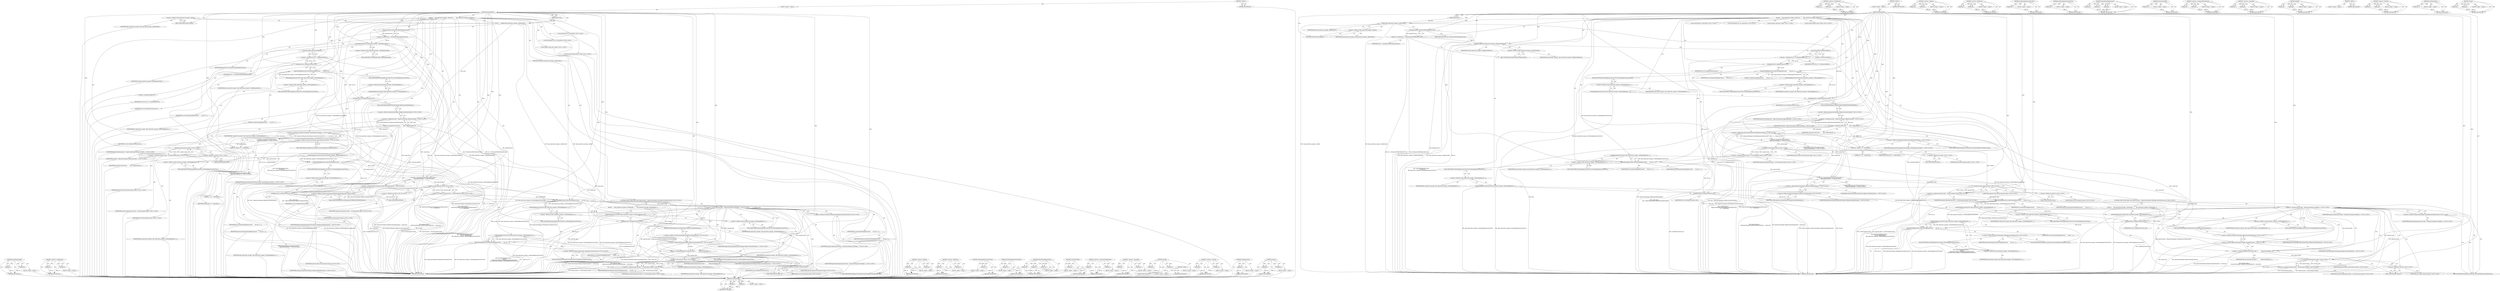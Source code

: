 digraph "std.floor" {
vulnerable_183 [label=<(METHOD,SetRegisteredIds)>];
vulnerable_184 [label=<(PARAM,p1)>];
vulnerable_185 [label=<(PARAM,p2)>];
vulnerable_186 [label=<(BLOCK,&lt;empty&gt;,&lt;empty&gt;)>];
vulnerable_187 [label=<(METHOD_RETURN,ANY)>];
vulnerable_206 [label=<(METHOD,&lt;operator&gt;.multiplication)>];
vulnerable_207 [label=<(PARAM,p1)>];
vulnerable_208 [label=<(PARAM,p2)>];
vulnerable_209 [label=<(BLOCK,&lt;empty&gt;,&lt;empty&gt;)>];
vulnerable_210 [label=<(METHOD_RETURN,ANY)>];
vulnerable_6 [label=<(METHOD,&lt;global&gt;)<SUB>1</SUB>>];
vulnerable_7 [label=<(BLOCK,&lt;empty&gt;,&lt;empty&gt;)<SUB>1</SUB>>];
vulnerable_8 [label=<(METHOD,RunBackoffTest)<SUB>1</SUB>>];
vulnerable_9 [label=<(PARAM,double jitter)<SUB>1</SUB>>];
vulnerable_10 [label=<(BLOCK,{
     fake_registration_manager_.SetJitter(jit...,{
     fake_registration_manager_.SetJitter(jit...)<SUB>1</SUB>>];
vulnerable_11 [label=<(SetJitter,fake_registration_manager_.SetJitter(jitter))<SUB>2</SUB>>];
vulnerable_12 [label=<(&lt;operator&gt;.fieldAccess,fake_registration_manager_.SetJitter)<SUB>2</SUB>>];
vulnerable_13 [label=<(IDENTIFIER,fake_registration_manager_,fake_registration_manager_.SetJitter(jitter))<SUB>2</SUB>>];
vulnerable_14 [label=<(FIELD_IDENTIFIER,SetJitter,SetJitter)<SUB>2</SUB>>];
vulnerable_15 [label=<(IDENTIFIER,jitter,fake_registration_manager_.SetJitter(jitter))<SUB>2</SUB>>];
vulnerable_16 [label="<(LOCAL,ObjectIdSet ids: ObjectIdSet)<SUB>3</SUB>>"];
vulnerable_17 [label=<(&lt;operator&gt;.assignment,ids = GetSequenceOfIds(kObjectIdsCount))<SUB>3</SUB>>];
vulnerable_18 [label=<(IDENTIFIER,ids,ids = GetSequenceOfIds(kObjectIdsCount))<SUB>3</SUB>>];
vulnerable_19 [label=<(GetSequenceOfIds,GetSequenceOfIds(kObjectIdsCount))<SUB>3</SUB>>];
vulnerable_20 [label=<(IDENTIFIER,kObjectIdsCount,GetSequenceOfIds(kObjectIdsCount))<SUB>3</SUB>>];
vulnerable_21 [label=<(SetRegisteredIds,fake_registration_manager_.SetRegisteredIds(ids))<SUB>4</SUB>>];
vulnerable_22 [label=<(&lt;operator&gt;.fieldAccess,fake_registration_manager_.SetRegisteredIds)<SUB>4</SUB>>];
vulnerable_23 [label=<(IDENTIFIER,fake_registration_manager_,fake_registration_manager_.SetRegisteredIds(ids))<SUB>4</SUB>>];
vulnerable_24 [label=<(FIELD_IDENTIFIER,SetRegisteredIds,SetRegisteredIds)<SUB>4</SUB>>];
vulnerable_25 [label=<(IDENTIFIER,ids,fake_registration_manager_.SetRegisteredIds(ids))<SUB>4</SUB>>];
vulnerable_26 [label="<(LOCAL,ObjectIdSet lost_ids: ObjectIdSet)<SUB>6</SUB>>"];
vulnerable_27 [label=<(&lt;operator&gt;.assignment,lost_ids = GetSequenceOfIds(2))<SUB>6</SUB>>];
vulnerable_28 [label=<(IDENTIFIER,lost_ids,lost_ids = GetSequenceOfIds(2))<SUB>6</SUB>>];
vulnerable_29 [label=<(GetSequenceOfIds,GetSequenceOfIds(2))<SUB>6</SUB>>];
vulnerable_30 [label=<(LITERAL,2,GetSequenceOfIds(2))<SUB>6</SUB>>];
vulnerable_31 [label=<(LoseRegistrations,LoseRegistrations(lost_ids))<SUB>7</SUB>>];
vulnerable_32 [label=<(IDENTIFIER,lost_ids,LoseRegistrations(lost_ids))<SUB>7</SUB>>];
vulnerable_33 [label=<(ExpectPendingRegistrations,ExpectPendingRegistrations(
        lost_ids, 0...)<SUB>8</SUB>>];
vulnerable_34 [label=<(IDENTIFIER,lost_ids,ExpectPendingRegistrations(
        lost_ids, 0...)<SUB>9</SUB>>];
vulnerable_35 [label=<(LITERAL,0.0,ExpectPendingRegistrations(
        lost_ids, 0...)<SUB>9</SUB>>];
vulnerable_36 [label=<(GetPendingRegistrationsForTest,fake_registration_manager_.GetPendingRegistrati...)<SUB>10</SUB>>];
vulnerable_37 [label=<(&lt;operator&gt;.fieldAccess,fake_registration_manager_.GetPendingRegistrati...)<SUB>10</SUB>>];
vulnerable_38 [label=<(IDENTIFIER,fake_registration_manager_,fake_registration_manager_.GetPendingRegistrati...)<SUB>10</SUB>>];
vulnerable_39 [label=<(FIELD_IDENTIFIER,GetPendingRegistrationsForTest,GetPendingRegistrationsForTest)<SUB>10</SUB>>];
vulnerable_40 [label=<(FirePendingRegistrationsForTest,fake_registration_manager_.FirePendingRegistrat...)<SUB>12</SUB>>];
vulnerable_41 [label=<(&lt;operator&gt;.fieldAccess,fake_registration_manager_.FirePendingRegistrat...)<SUB>12</SUB>>];
vulnerable_42 [label=<(IDENTIFIER,fake_registration_manager_,fake_registration_manager_.FirePendingRegistrat...)<SUB>12</SUB>>];
vulnerable_43 [label=<(FIELD_IDENTIFIER,FirePendingRegistrationsForTest,FirePendingRegistrationsForTest)<SUB>12</SUB>>];
vulnerable_44 [label=<(LoseRegistrations,LoseRegistrations(lost_ids))<SUB>13</SUB>>];
vulnerable_45 [label=<(IDENTIFIER,lost_ids,LoseRegistrations(lost_ids))<SUB>13</SUB>>];
vulnerable_46 [label="<(LOCAL,double scaled_jitter: double)<SUB>15</SUB>>"];
vulnerable_47 [label=<(&lt;operator&gt;.assignment,scaled_jitter =
        jitter * RegistrationMa...)<SUB>15</SUB>>];
vulnerable_48 [label=<(IDENTIFIER,scaled_jitter,scaled_jitter =
        jitter * RegistrationMa...)<SUB>15</SUB>>];
vulnerable_49 [label="<(&lt;operator&gt;.multiplication,jitter * RegistrationManager::kRegistrationDela...)<SUB>16</SUB>>"];
vulnerable_50 [label="<(IDENTIFIER,jitter,jitter * RegistrationManager::kRegistrationDela...)<SUB>16</SUB>>"];
vulnerable_51 [label="<(&lt;operator&gt;.fieldAccess,RegistrationManager::kRegistrationDelayMaxJitter)<SUB>16</SUB>>"];
vulnerable_52 [label="<(IDENTIFIER,RegistrationManager,jitter * RegistrationManager::kRegistrationDela...)<SUB>16</SUB>>"];
vulnerable_53 [label=<(FIELD_IDENTIFIER,kRegistrationDelayMaxJitter,kRegistrationDelayMaxJitter)<SUB>16</SUB>>];
vulnerable_54 [label="<(LOCAL,double expected_delay: double)<SUB>18</SUB>>"];
vulnerable_55 [label="<(&lt;operator&gt;.assignment,expected_delay =
        RegistrationManager::k...)<SUB>18</SUB>>"];
vulnerable_56 [label="<(IDENTIFIER,expected_delay,expected_delay =
        RegistrationManager::k...)<SUB>18</SUB>>"];
vulnerable_57 [label="<(&lt;operator&gt;.multiplication,RegistrationManager::kInitialRegistrationDelayS...)<SUB>19</SUB>>"];
vulnerable_58 [label="<(&lt;operator&gt;.fieldAccess,RegistrationManager::kInitialRegistrationDelayS...)<SUB>19</SUB>>"];
vulnerable_59 [label="<(IDENTIFIER,RegistrationManager,RegistrationManager::kInitialRegistrationDelayS...)<SUB>19</SUB>>"];
vulnerable_60 [label=<(FIELD_IDENTIFIER,kInitialRegistrationDelaySeconds,kInitialRegistrationDelaySeconds)<SUB>19</SUB>>];
vulnerable_61 [label=<(&lt;operator&gt;.addition,1.0 + scaled_jitter)<SUB>20</SUB>>];
vulnerable_62 [label=<(LITERAL,1.0,1.0 + scaled_jitter)<SUB>20</SUB>>];
vulnerable_63 [label=<(IDENTIFIER,scaled_jitter,1.0 + scaled_jitter)<SUB>20</SUB>>];
vulnerable_64 [label="<(&lt;operator&gt;.assignment,expected_delay = std::floor(expected_delay))<SUB>21</SUB>>"];
vulnerable_65 [label="<(IDENTIFIER,expected_delay,expected_delay = std::floor(expected_delay))<SUB>21</SUB>>"];
vulnerable_66 [label="<(std.floor,std::floor(expected_delay))<SUB>21</SUB>>"];
vulnerable_67 [label="<(&lt;operator&gt;.fieldAccess,std::floor)<SUB>21</SUB>>"];
vulnerable_68 [label="<(IDENTIFIER,std,std::floor(expected_delay))<SUB>21</SUB>>"];
vulnerable_69 [label=<(FIELD_IDENTIFIER,floor,floor)<SUB>21</SUB>>];
vulnerable_70 [label="<(IDENTIFIER,expected_delay,std::floor(expected_delay))<SUB>21</SUB>>"];
vulnerable_71 [label=<(ExpectPendingRegistrations,ExpectPendingRegistrations(
        lost_ids, e...)<SUB>22</SUB>>];
vulnerable_72 [label=<(IDENTIFIER,lost_ids,ExpectPendingRegistrations(
        lost_ids, e...)<SUB>23</SUB>>];
vulnerable_73 [label=<(IDENTIFIER,expected_delay,ExpectPendingRegistrations(
        lost_ids, e...)<SUB>23</SUB>>];
vulnerable_74 [label=<(GetPendingRegistrationsForTest,fake_registration_manager_.GetPendingRegistrati...)<SUB>24</SUB>>];
vulnerable_75 [label=<(&lt;operator&gt;.fieldAccess,fake_registration_manager_.GetPendingRegistrati...)<SUB>24</SUB>>];
vulnerable_76 [label=<(IDENTIFIER,fake_registration_manager_,fake_registration_manager_.GetPendingRegistrati...)<SUB>24</SUB>>];
vulnerable_77 [label=<(FIELD_IDENTIFIER,GetPendingRegistrationsForTest,GetPendingRegistrationsForTest)<SUB>24</SUB>>];
vulnerable_78 [label=<(FirePendingRegistrationsForTest,fake_registration_manager_.FirePendingRegistrat...)<SUB>26</SUB>>];
vulnerable_79 [label=<(&lt;operator&gt;.fieldAccess,fake_registration_manager_.FirePendingRegistrat...)<SUB>26</SUB>>];
vulnerable_80 [label=<(IDENTIFIER,fake_registration_manager_,fake_registration_manager_.FirePendingRegistrat...)<SUB>26</SUB>>];
vulnerable_81 [label=<(FIELD_IDENTIFIER,FirePendingRegistrationsForTest,FirePendingRegistrationsForTest)<SUB>26</SUB>>];
vulnerable_82 [label=<(LoseRegistrations,LoseRegistrations(lost_ids))<SUB>27</SUB>>];
vulnerable_83 [label=<(IDENTIFIER,lost_ids,LoseRegistrations(lost_ids))<SUB>27</SUB>>];
vulnerable_84 [label="<(&lt;operator&gt;.assignmentMultiplication,expected_delay *=
        RegistrationManager::...)<SUB>28</SUB>>"];
vulnerable_85 [label="<(IDENTIFIER,expected_delay,expected_delay *=
        RegistrationManager::...)<SUB>28</SUB>>"];
vulnerable_86 [label="<(&lt;operator&gt;.addition,RegistrationManager::kRegistrationDelayExponent...)<SUB>29</SUB>>"];
vulnerable_87 [label="<(&lt;operator&gt;.fieldAccess,RegistrationManager::kRegistrationDelayExponent)<SUB>29</SUB>>"];
vulnerable_88 [label="<(IDENTIFIER,RegistrationManager,RegistrationManager::kRegistrationDelayExponent...)<SUB>29</SUB>>"];
vulnerable_89 [label=<(FIELD_IDENTIFIER,kRegistrationDelayExponent,kRegistrationDelayExponent)<SUB>29</SUB>>];
vulnerable_90 [label="<(IDENTIFIER,scaled_jitter,RegistrationManager::kRegistrationDelayExponent...)<SUB>29</SUB>>"];
vulnerable_91 [label="<(&lt;operator&gt;.assignment,expected_delay = std::floor(expected_delay))<SUB>30</SUB>>"];
vulnerable_92 [label="<(IDENTIFIER,expected_delay,expected_delay = std::floor(expected_delay))<SUB>30</SUB>>"];
vulnerable_93 [label="<(std.floor,std::floor(expected_delay))<SUB>30</SUB>>"];
vulnerable_94 [label="<(&lt;operator&gt;.fieldAccess,std::floor)<SUB>30</SUB>>"];
vulnerable_95 [label="<(IDENTIFIER,std,std::floor(expected_delay))<SUB>30</SUB>>"];
vulnerable_96 [label=<(FIELD_IDENTIFIER,floor,floor)<SUB>30</SUB>>];
vulnerable_97 [label="<(IDENTIFIER,expected_delay,std::floor(expected_delay))<SUB>30</SUB>>"];
vulnerable_98 [label=<(ExpectPendingRegistrations,ExpectPendingRegistrations(
        lost_ids, e...)<SUB>31</SUB>>];
vulnerable_99 [label=<(IDENTIFIER,lost_ids,ExpectPendingRegistrations(
        lost_ids, e...)<SUB>32</SUB>>];
vulnerable_100 [label=<(IDENTIFIER,expected_delay,ExpectPendingRegistrations(
        lost_ids, e...)<SUB>32</SUB>>];
vulnerable_101 [label=<(GetPendingRegistrationsForTest,fake_registration_manager_.GetPendingRegistrati...)<SUB>33</SUB>>];
vulnerable_102 [label=<(&lt;operator&gt;.fieldAccess,fake_registration_manager_.GetPendingRegistrati...)<SUB>33</SUB>>];
vulnerable_103 [label=<(IDENTIFIER,fake_registration_manager_,fake_registration_manager_.GetPendingRegistrati...)<SUB>33</SUB>>];
vulnerable_104 [label=<(FIELD_IDENTIFIER,GetPendingRegistrationsForTest,GetPendingRegistrationsForTest)<SUB>33</SUB>>];
vulnerable_105 [label="<(CONTROL_STRUCTURE,WHILE,while (expected_delay &lt; RegistrationManager::kMaxRegistrationDelaySeconds))<SUB>35</SUB>>"];
vulnerable_106 [label="<(&lt;operator&gt;.lessThan,expected_delay &lt; RegistrationManager::kMaxRegis...)<SUB>35</SUB>>"];
vulnerable_107 [label="<(IDENTIFIER,expected_delay,expected_delay &lt; RegistrationManager::kMaxRegis...)<SUB>35</SUB>>"];
vulnerable_108 [label="<(&lt;operator&gt;.fieldAccess,RegistrationManager::kMaxRegistrationDelaySeconds)<SUB>35</SUB>>"];
vulnerable_109 [label="<(IDENTIFIER,RegistrationManager,expected_delay &lt; RegistrationManager::kMaxRegis...)<SUB>35</SUB>>"];
vulnerable_110 [label=<(FIELD_IDENTIFIER,kMaxRegistrationDelaySeconds,kMaxRegistrationDelaySeconds)<SUB>35</SUB>>];
vulnerable_111 [label=<(BLOCK,{
      fake_registration_manager_.FirePendingR...,{
      fake_registration_manager_.FirePendingR...)<SUB>35</SUB>>];
vulnerable_112 [label=<(FirePendingRegistrationsForTest,fake_registration_manager_.FirePendingRegistrat...)<SUB>36</SUB>>];
vulnerable_113 [label=<(&lt;operator&gt;.fieldAccess,fake_registration_manager_.FirePendingRegistrat...)<SUB>36</SUB>>];
vulnerable_114 [label=<(IDENTIFIER,fake_registration_manager_,fake_registration_manager_.FirePendingRegistrat...)<SUB>36</SUB>>];
vulnerable_115 [label=<(FIELD_IDENTIFIER,FirePendingRegistrationsForTest,FirePendingRegistrationsForTest)<SUB>36</SUB>>];
vulnerable_116 [label=<(LoseRegistrations,LoseRegistrations(lost_ids))<SUB>37</SUB>>];
vulnerable_117 [label=<(IDENTIFIER,lost_ids,LoseRegistrations(lost_ids))<SUB>37</SUB>>];
vulnerable_118 [label=<(&lt;operator&gt;.assignmentMultiplication,expected_delay *=
          RegistrationManager...)<SUB>38</SUB>>];
vulnerable_119 [label=<(IDENTIFIER,expected_delay,expected_delay *=
          RegistrationManager...)<SUB>38</SUB>>];
vulnerable_120 [label="<(&lt;operator&gt;.addition,RegistrationManager::kRegistrationDelayExponent...)<SUB>39</SUB>>"];
vulnerable_121 [label="<(&lt;operator&gt;.fieldAccess,RegistrationManager::kRegistrationDelayExponent)<SUB>39</SUB>>"];
vulnerable_122 [label="<(IDENTIFIER,RegistrationManager,RegistrationManager::kRegistrationDelayExponent...)<SUB>39</SUB>>"];
vulnerable_123 [label=<(FIELD_IDENTIFIER,kRegistrationDelayExponent,kRegistrationDelayExponent)<SUB>39</SUB>>];
vulnerable_124 [label="<(IDENTIFIER,scaled_jitter,RegistrationManager::kRegistrationDelayExponent...)<SUB>39</SUB>>"];
vulnerable_125 [label="<(&lt;operator&gt;.assignment,expected_delay = std::floor(expected_delay))<SUB>40</SUB>>"];
vulnerable_126 [label="<(IDENTIFIER,expected_delay,expected_delay = std::floor(expected_delay))<SUB>40</SUB>>"];
vulnerable_127 [label="<(std.floor,std::floor(expected_delay))<SUB>40</SUB>>"];
vulnerable_128 [label="<(&lt;operator&gt;.fieldAccess,std::floor)<SUB>40</SUB>>"];
vulnerable_129 [label="<(IDENTIFIER,std,std::floor(expected_delay))<SUB>40</SUB>>"];
vulnerable_130 [label=<(FIELD_IDENTIFIER,floor,floor)<SUB>40</SUB>>];
vulnerable_131 [label="<(IDENTIFIER,expected_delay,std::floor(expected_delay))<SUB>40</SUB>>"];
vulnerable_132 [label=<(ExpectPendingRegistrations,ExpectPendingRegistrations(
        lost_ids,
 ...)<SUB>42</SUB>>];
vulnerable_133 [label=<(IDENTIFIER,lost_ids,ExpectPendingRegistrations(
        lost_ids,
 ...)<SUB>43</SUB>>];
vulnerable_134 [label="<(&lt;operator&gt;.fieldAccess,RegistrationManager::kMaxRegistrationDelaySeconds)<SUB>44</SUB>>"];
vulnerable_135 [label=<(IDENTIFIER,RegistrationManager,ExpectPendingRegistrations(
        lost_ids,
 ...)<SUB>44</SUB>>];
vulnerable_136 [label=<(FIELD_IDENTIFIER,kMaxRegistrationDelaySeconds,kMaxRegistrationDelaySeconds)<SUB>44</SUB>>];
vulnerable_137 [label=<(GetPendingRegistrationsForTest,fake_registration_manager_.GetPendingRegistrati...)<SUB>45</SUB>>];
vulnerable_138 [label=<(&lt;operator&gt;.fieldAccess,fake_registration_manager_.GetPendingRegistrati...)<SUB>45</SUB>>];
vulnerable_139 [label=<(IDENTIFIER,fake_registration_manager_,fake_registration_manager_.GetPendingRegistrati...)<SUB>45</SUB>>];
vulnerable_140 [label=<(FIELD_IDENTIFIER,GetPendingRegistrationsForTest,GetPendingRegistrationsForTest)<SUB>45</SUB>>];
vulnerable_141 [label=<(METHOD_RETURN,void)<SUB>1</SUB>>];
vulnerable_143 [label=<(METHOD_RETURN,ANY)<SUB>1</SUB>>];
vulnerable_211 [label=<(METHOD,&lt;operator&gt;.addition)>];
vulnerable_212 [label=<(PARAM,p1)>];
vulnerable_213 [label=<(PARAM,p2)>];
vulnerable_214 [label=<(BLOCK,&lt;empty&gt;,&lt;empty&gt;)>];
vulnerable_215 [label=<(METHOD_RETURN,ANY)>];
vulnerable_169 [label=<(METHOD,&lt;operator&gt;.fieldAccess)>];
vulnerable_170 [label=<(PARAM,p1)>];
vulnerable_171 [label=<(PARAM,p2)>];
vulnerable_172 [label=<(BLOCK,&lt;empty&gt;,&lt;empty&gt;)>];
vulnerable_173 [label=<(METHOD_RETURN,ANY)>];
vulnerable_202 [label=<(METHOD,FirePendingRegistrationsForTest)>];
vulnerable_203 [label=<(PARAM,p1)>];
vulnerable_204 [label=<(BLOCK,&lt;empty&gt;,&lt;empty&gt;)>];
vulnerable_205 [label=<(METHOD_RETURN,ANY)>];
vulnerable_198 [label=<(METHOD,GetPendingRegistrationsForTest)>];
vulnerable_199 [label=<(PARAM,p1)>];
vulnerable_200 [label=<(BLOCK,&lt;empty&gt;,&lt;empty&gt;)>];
vulnerable_201 [label=<(METHOD_RETURN,ANY)>];
vulnerable_192 [label=<(METHOD,ExpectPendingRegistrations)>];
vulnerable_193 [label=<(PARAM,p1)>];
vulnerable_194 [label=<(PARAM,p2)>];
vulnerable_195 [label=<(PARAM,p3)>];
vulnerable_196 [label=<(BLOCK,&lt;empty&gt;,&lt;empty&gt;)>];
vulnerable_197 [label=<(METHOD_RETURN,ANY)>];
vulnerable_179 [label=<(METHOD,GetSequenceOfIds)>];
vulnerable_180 [label=<(PARAM,p1)>];
vulnerable_181 [label=<(BLOCK,&lt;empty&gt;,&lt;empty&gt;)>];
vulnerable_182 [label=<(METHOD_RETURN,ANY)>];
vulnerable_221 [label=<(METHOD,&lt;operator&gt;.assignmentMultiplication)>];
vulnerable_222 [label=<(PARAM,p1)>];
vulnerable_223 [label=<(PARAM,p2)>];
vulnerable_224 [label=<(BLOCK,&lt;empty&gt;,&lt;empty&gt;)>];
vulnerable_225 [label=<(METHOD_RETURN,ANY)>];
vulnerable_174 [label=<(METHOD,&lt;operator&gt;.assignment)>];
vulnerable_175 [label=<(PARAM,p1)>];
vulnerable_176 [label=<(PARAM,p2)>];
vulnerable_177 [label=<(BLOCK,&lt;empty&gt;,&lt;empty&gt;)>];
vulnerable_178 [label=<(METHOD_RETURN,ANY)>];
vulnerable_164 [label=<(METHOD,SetJitter)>];
vulnerable_165 [label=<(PARAM,p1)>];
vulnerable_166 [label=<(PARAM,p2)>];
vulnerable_167 [label=<(BLOCK,&lt;empty&gt;,&lt;empty&gt;)>];
vulnerable_168 [label=<(METHOD_RETURN,ANY)>];
vulnerable_158 [label=<(METHOD,&lt;global&gt;)<SUB>1</SUB>>];
vulnerable_159 [label=<(BLOCK,&lt;empty&gt;,&lt;empty&gt;)>];
vulnerable_160 [label=<(METHOD_RETURN,ANY)>];
vulnerable_226 [label=<(METHOD,&lt;operator&gt;.lessThan)>];
vulnerable_227 [label=<(PARAM,p1)>];
vulnerable_228 [label=<(PARAM,p2)>];
vulnerable_229 [label=<(BLOCK,&lt;empty&gt;,&lt;empty&gt;)>];
vulnerable_230 [label=<(METHOD_RETURN,ANY)>];
vulnerable_188 [label=<(METHOD,LoseRegistrations)>];
vulnerable_189 [label=<(PARAM,p1)>];
vulnerable_190 [label=<(BLOCK,&lt;empty&gt;,&lt;empty&gt;)>];
vulnerable_191 [label=<(METHOD_RETURN,ANY)>];
vulnerable_216 [label=<(METHOD,std.floor)>];
vulnerable_217 [label=<(PARAM,p1)>];
vulnerable_218 [label=<(PARAM,p2)>];
vulnerable_219 [label=<(BLOCK,&lt;empty&gt;,&lt;empty&gt;)>];
vulnerable_220 [label=<(METHOD_RETURN,ANY)>];
fixed_183 [label=<(METHOD,UpdateRegisteredIds)>];
fixed_184 [label=<(PARAM,p1)>];
fixed_185 [label=<(PARAM,p2)>];
fixed_186 [label=<(BLOCK,&lt;empty&gt;,&lt;empty&gt;)>];
fixed_187 [label=<(METHOD_RETURN,ANY)>];
fixed_206 [label=<(METHOD,&lt;operator&gt;.multiplication)>];
fixed_207 [label=<(PARAM,p1)>];
fixed_208 [label=<(PARAM,p2)>];
fixed_209 [label=<(BLOCK,&lt;empty&gt;,&lt;empty&gt;)>];
fixed_210 [label=<(METHOD_RETURN,ANY)>];
fixed_6 [label=<(METHOD,&lt;global&gt;)<SUB>1</SUB>>];
fixed_7 [label=<(BLOCK,&lt;empty&gt;,&lt;empty&gt;)<SUB>1</SUB>>];
fixed_8 [label=<(METHOD,RunBackoffTest)<SUB>1</SUB>>];
fixed_9 [label=<(PARAM,double jitter)<SUB>1</SUB>>];
fixed_10 [label=<(BLOCK,{
     fake_registration_manager_.SetJitter(jit...,{
     fake_registration_manager_.SetJitter(jit...)<SUB>1</SUB>>];
fixed_11 [label=<(SetJitter,fake_registration_manager_.SetJitter(jitter))<SUB>2</SUB>>];
fixed_12 [label=<(&lt;operator&gt;.fieldAccess,fake_registration_manager_.SetJitter)<SUB>2</SUB>>];
fixed_13 [label=<(IDENTIFIER,fake_registration_manager_,fake_registration_manager_.SetJitter(jitter))<SUB>2</SUB>>];
fixed_14 [label=<(FIELD_IDENTIFIER,SetJitter,SetJitter)<SUB>2</SUB>>];
fixed_15 [label=<(IDENTIFIER,jitter,fake_registration_manager_.SetJitter(jitter))<SUB>2</SUB>>];
fixed_16 [label="<(LOCAL,ObjectIdSet ids: ObjectIdSet)<SUB>3</SUB>>"];
fixed_17 [label=<(&lt;operator&gt;.assignment,ids = GetSequenceOfIds(kObjectIdsCount))<SUB>3</SUB>>];
fixed_18 [label=<(IDENTIFIER,ids,ids = GetSequenceOfIds(kObjectIdsCount))<SUB>3</SUB>>];
fixed_19 [label=<(GetSequenceOfIds,GetSequenceOfIds(kObjectIdsCount))<SUB>3</SUB>>];
fixed_20 [label=<(IDENTIFIER,kObjectIdsCount,GetSequenceOfIds(kObjectIdsCount))<SUB>3</SUB>>];
fixed_21 [label=<(UpdateRegisteredIds,fake_registration_manager_.UpdateRegisteredIds(...)<SUB>4</SUB>>];
fixed_22 [label=<(&lt;operator&gt;.fieldAccess,fake_registration_manager_.UpdateRegisteredIds)<SUB>4</SUB>>];
fixed_23 [label=<(IDENTIFIER,fake_registration_manager_,fake_registration_manager_.UpdateRegisteredIds(...)<SUB>4</SUB>>];
fixed_24 [label=<(FIELD_IDENTIFIER,UpdateRegisteredIds,UpdateRegisteredIds)<SUB>4</SUB>>];
fixed_25 [label=<(IDENTIFIER,ids,fake_registration_manager_.UpdateRegisteredIds(...)<SUB>4</SUB>>];
fixed_26 [label="<(LOCAL,ObjectIdSet lost_ids: ObjectIdSet)<SUB>6</SUB>>"];
fixed_27 [label=<(&lt;operator&gt;.assignment,lost_ids = GetSequenceOfIds(2))<SUB>6</SUB>>];
fixed_28 [label=<(IDENTIFIER,lost_ids,lost_ids = GetSequenceOfIds(2))<SUB>6</SUB>>];
fixed_29 [label=<(GetSequenceOfIds,GetSequenceOfIds(2))<SUB>6</SUB>>];
fixed_30 [label=<(LITERAL,2,GetSequenceOfIds(2))<SUB>6</SUB>>];
fixed_31 [label=<(LoseRegistrations,LoseRegistrations(lost_ids))<SUB>7</SUB>>];
fixed_32 [label=<(IDENTIFIER,lost_ids,LoseRegistrations(lost_ids))<SUB>7</SUB>>];
fixed_33 [label=<(ExpectPendingRegistrations,ExpectPendingRegistrations(
        lost_ids, 0...)<SUB>8</SUB>>];
fixed_34 [label=<(IDENTIFIER,lost_ids,ExpectPendingRegistrations(
        lost_ids, 0...)<SUB>9</SUB>>];
fixed_35 [label=<(LITERAL,0.0,ExpectPendingRegistrations(
        lost_ids, 0...)<SUB>9</SUB>>];
fixed_36 [label=<(GetPendingRegistrationsForTest,fake_registration_manager_.GetPendingRegistrati...)<SUB>10</SUB>>];
fixed_37 [label=<(&lt;operator&gt;.fieldAccess,fake_registration_manager_.GetPendingRegistrati...)<SUB>10</SUB>>];
fixed_38 [label=<(IDENTIFIER,fake_registration_manager_,fake_registration_manager_.GetPendingRegistrati...)<SUB>10</SUB>>];
fixed_39 [label=<(FIELD_IDENTIFIER,GetPendingRegistrationsForTest,GetPendingRegistrationsForTest)<SUB>10</SUB>>];
fixed_40 [label=<(FirePendingRegistrationsForTest,fake_registration_manager_.FirePendingRegistrat...)<SUB>12</SUB>>];
fixed_41 [label=<(&lt;operator&gt;.fieldAccess,fake_registration_manager_.FirePendingRegistrat...)<SUB>12</SUB>>];
fixed_42 [label=<(IDENTIFIER,fake_registration_manager_,fake_registration_manager_.FirePendingRegistrat...)<SUB>12</SUB>>];
fixed_43 [label=<(FIELD_IDENTIFIER,FirePendingRegistrationsForTest,FirePendingRegistrationsForTest)<SUB>12</SUB>>];
fixed_44 [label=<(LoseRegistrations,LoseRegistrations(lost_ids))<SUB>13</SUB>>];
fixed_45 [label=<(IDENTIFIER,lost_ids,LoseRegistrations(lost_ids))<SUB>13</SUB>>];
fixed_46 [label="<(LOCAL,double scaled_jitter: double)<SUB>15</SUB>>"];
fixed_47 [label=<(&lt;operator&gt;.assignment,scaled_jitter =
        jitter * RegistrationMa...)<SUB>15</SUB>>];
fixed_48 [label=<(IDENTIFIER,scaled_jitter,scaled_jitter =
        jitter * RegistrationMa...)<SUB>15</SUB>>];
fixed_49 [label="<(&lt;operator&gt;.multiplication,jitter * RegistrationManager::kRegistrationDela...)<SUB>16</SUB>>"];
fixed_50 [label="<(IDENTIFIER,jitter,jitter * RegistrationManager::kRegistrationDela...)<SUB>16</SUB>>"];
fixed_51 [label="<(&lt;operator&gt;.fieldAccess,RegistrationManager::kRegistrationDelayMaxJitter)<SUB>16</SUB>>"];
fixed_52 [label="<(IDENTIFIER,RegistrationManager,jitter * RegistrationManager::kRegistrationDela...)<SUB>16</SUB>>"];
fixed_53 [label=<(FIELD_IDENTIFIER,kRegistrationDelayMaxJitter,kRegistrationDelayMaxJitter)<SUB>16</SUB>>];
fixed_54 [label="<(LOCAL,double expected_delay: double)<SUB>18</SUB>>"];
fixed_55 [label="<(&lt;operator&gt;.assignment,expected_delay =
        RegistrationManager::k...)<SUB>18</SUB>>"];
fixed_56 [label="<(IDENTIFIER,expected_delay,expected_delay =
        RegistrationManager::k...)<SUB>18</SUB>>"];
fixed_57 [label="<(&lt;operator&gt;.multiplication,RegistrationManager::kInitialRegistrationDelayS...)<SUB>19</SUB>>"];
fixed_58 [label="<(&lt;operator&gt;.fieldAccess,RegistrationManager::kInitialRegistrationDelayS...)<SUB>19</SUB>>"];
fixed_59 [label="<(IDENTIFIER,RegistrationManager,RegistrationManager::kInitialRegistrationDelayS...)<SUB>19</SUB>>"];
fixed_60 [label=<(FIELD_IDENTIFIER,kInitialRegistrationDelaySeconds,kInitialRegistrationDelaySeconds)<SUB>19</SUB>>];
fixed_61 [label=<(&lt;operator&gt;.addition,1.0 + scaled_jitter)<SUB>20</SUB>>];
fixed_62 [label=<(LITERAL,1.0,1.0 + scaled_jitter)<SUB>20</SUB>>];
fixed_63 [label=<(IDENTIFIER,scaled_jitter,1.0 + scaled_jitter)<SUB>20</SUB>>];
fixed_64 [label="<(&lt;operator&gt;.assignment,expected_delay = std::floor(expected_delay))<SUB>21</SUB>>"];
fixed_65 [label="<(IDENTIFIER,expected_delay,expected_delay = std::floor(expected_delay))<SUB>21</SUB>>"];
fixed_66 [label="<(std.floor,std::floor(expected_delay))<SUB>21</SUB>>"];
fixed_67 [label="<(&lt;operator&gt;.fieldAccess,std::floor)<SUB>21</SUB>>"];
fixed_68 [label="<(IDENTIFIER,std,std::floor(expected_delay))<SUB>21</SUB>>"];
fixed_69 [label=<(FIELD_IDENTIFIER,floor,floor)<SUB>21</SUB>>];
fixed_70 [label="<(IDENTIFIER,expected_delay,std::floor(expected_delay))<SUB>21</SUB>>"];
fixed_71 [label=<(ExpectPendingRegistrations,ExpectPendingRegistrations(
        lost_ids, e...)<SUB>22</SUB>>];
fixed_72 [label=<(IDENTIFIER,lost_ids,ExpectPendingRegistrations(
        lost_ids, e...)<SUB>23</SUB>>];
fixed_73 [label=<(IDENTIFIER,expected_delay,ExpectPendingRegistrations(
        lost_ids, e...)<SUB>23</SUB>>];
fixed_74 [label=<(GetPendingRegistrationsForTest,fake_registration_manager_.GetPendingRegistrati...)<SUB>24</SUB>>];
fixed_75 [label=<(&lt;operator&gt;.fieldAccess,fake_registration_manager_.GetPendingRegistrati...)<SUB>24</SUB>>];
fixed_76 [label=<(IDENTIFIER,fake_registration_manager_,fake_registration_manager_.GetPendingRegistrati...)<SUB>24</SUB>>];
fixed_77 [label=<(FIELD_IDENTIFIER,GetPendingRegistrationsForTest,GetPendingRegistrationsForTest)<SUB>24</SUB>>];
fixed_78 [label=<(FirePendingRegistrationsForTest,fake_registration_manager_.FirePendingRegistrat...)<SUB>26</SUB>>];
fixed_79 [label=<(&lt;operator&gt;.fieldAccess,fake_registration_manager_.FirePendingRegistrat...)<SUB>26</SUB>>];
fixed_80 [label=<(IDENTIFIER,fake_registration_manager_,fake_registration_manager_.FirePendingRegistrat...)<SUB>26</SUB>>];
fixed_81 [label=<(FIELD_IDENTIFIER,FirePendingRegistrationsForTest,FirePendingRegistrationsForTest)<SUB>26</SUB>>];
fixed_82 [label=<(LoseRegistrations,LoseRegistrations(lost_ids))<SUB>27</SUB>>];
fixed_83 [label=<(IDENTIFIER,lost_ids,LoseRegistrations(lost_ids))<SUB>27</SUB>>];
fixed_84 [label="<(&lt;operator&gt;.assignmentMultiplication,expected_delay *=
        RegistrationManager::...)<SUB>28</SUB>>"];
fixed_85 [label="<(IDENTIFIER,expected_delay,expected_delay *=
        RegistrationManager::...)<SUB>28</SUB>>"];
fixed_86 [label="<(&lt;operator&gt;.addition,RegistrationManager::kRegistrationDelayExponent...)<SUB>29</SUB>>"];
fixed_87 [label="<(&lt;operator&gt;.fieldAccess,RegistrationManager::kRegistrationDelayExponent)<SUB>29</SUB>>"];
fixed_88 [label="<(IDENTIFIER,RegistrationManager,RegistrationManager::kRegistrationDelayExponent...)<SUB>29</SUB>>"];
fixed_89 [label=<(FIELD_IDENTIFIER,kRegistrationDelayExponent,kRegistrationDelayExponent)<SUB>29</SUB>>];
fixed_90 [label="<(IDENTIFIER,scaled_jitter,RegistrationManager::kRegistrationDelayExponent...)<SUB>29</SUB>>"];
fixed_91 [label="<(&lt;operator&gt;.assignment,expected_delay = std::floor(expected_delay))<SUB>30</SUB>>"];
fixed_92 [label="<(IDENTIFIER,expected_delay,expected_delay = std::floor(expected_delay))<SUB>30</SUB>>"];
fixed_93 [label="<(std.floor,std::floor(expected_delay))<SUB>30</SUB>>"];
fixed_94 [label="<(&lt;operator&gt;.fieldAccess,std::floor)<SUB>30</SUB>>"];
fixed_95 [label="<(IDENTIFIER,std,std::floor(expected_delay))<SUB>30</SUB>>"];
fixed_96 [label=<(FIELD_IDENTIFIER,floor,floor)<SUB>30</SUB>>];
fixed_97 [label="<(IDENTIFIER,expected_delay,std::floor(expected_delay))<SUB>30</SUB>>"];
fixed_98 [label=<(ExpectPendingRegistrations,ExpectPendingRegistrations(
        lost_ids, e...)<SUB>31</SUB>>];
fixed_99 [label=<(IDENTIFIER,lost_ids,ExpectPendingRegistrations(
        lost_ids, e...)<SUB>32</SUB>>];
fixed_100 [label=<(IDENTIFIER,expected_delay,ExpectPendingRegistrations(
        lost_ids, e...)<SUB>32</SUB>>];
fixed_101 [label=<(GetPendingRegistrationsForTest,fake_registration_manager_.GetPendingRegistrati...)<SUB>33</SUB>>];
fixed_102 [label=<(&lt;operator&gt;.fieldAccess,fake_registration_manager_.GetPendingRegistrati...)<SUB>33</SUB>>];
fixed_103 [label=<(IDENTIFIER,fake_registration_manager_,fake_registration_manager_.GetPendingRegistrati...)<SUB>33</SUB>>];
fixed_104 [label=<(FIELD_IDENTIFIER,GetPendingRegistrationsForTest,GetPendingRegistrationsForTest)<SUB>33</SUB>>];
fixed_105 [label="<(CONTROL_STRUCTURE,WHILE,while (expected_delay &lt; RegistrationManager::kMaxRegistrationDelaySeconds))<SUB>35</SUB>>"];
fixed_106 [label="<(&lt;operator&gt;.lessThan,expected_delay &lt; RegistrationManager::kMaxRegis...)<SUB>35</SUB>>"];
fixed_107 [label="<(IDENTIFIER,expected_delay,expected_delay &lt; RegistrationManager::kMaxRegis...)<SUB>35</SUB>>"];
fixed_108 [label="<(&lt;operator&gt;.fieldAccess,RegistrationManager::kMaxRegistrationDelaySeconds)<SUB>35</SUB>>"];
fixed_109 [label="<(IDENTIFIER,RegistrationManager,expected_delay &lt; RegistrationManager::kMaxRegis...)<SUB>35</SUB>>"];
fixed_110 [label=<(FIELD_IDENTIFIER,kMaxRegistrationDelaySeconds,kMaxRegistrationDelaySeconds)<SUB>35</SUB>>];
fixed_111 [label=<(BLOCK,{
      fake_registration_manager_.FirePendingR...,{
      fake_registration_manager_.FirePendingR...)<SUB>35</SUB>>];
fixed_112 [label=<(FirePendingRegistrationsForTest,fake_registration_manager_.FirePendingRegistrat...)<SUB>36</SUB>>];
fixed_113 [label=<(&lt;operator&gt;.fieldAccess,fake_registration_manager_.FirePendingRegistrat...)<SUB>36</SUB>>];
fixed_114 [label=<(IDENTIFIER,fake_registration_manager_,fake_registration_manager_.FirePendingRegistrat...)<SUB>36</SUB>>];
fixed_115 [label=<(FIELD_IDENTIFIER,FirePendingRegistrationsForTest,FirePendingRegistrationsForTest)<SUB>36</SUB>>];
fixed_116 [label=<(LoseRegistrations,LoseRegistrations(lost_ids))<SUB>37</SUB>>];
fixed_117 [label=<(IDENTIFIER,lost_ids,LoseRegistrations(lost_ids))<SUB>37</SUB>>];
fixed_118 [label=<(&lt;operator&gt;.assignmentMultiplication,expected_delay *=
          RegistrationManager...)<SUB>38</SUB>>];
fixed_119 [label=<(IDENTIFIER,expected_delay,expected_delay *=
          RegistrationManager...)<SUB>38</SUB>>];
fixed_120 [label="<(&lt;operator&gt;.addition,RegistrationManager::kRegistrationDelayExponent...)<SUB>39</SUB>>"];
fixed_121 [label="<(&lt;operator&gt;.fieldAccess,RegistrationManager::kRegistrationDelayExponent)<SUB>39</SUB>>"];
fixed_122 [label="<(IDENTIFIER,RegistrationManager,RegistrationManager::kRegistrationDelayExponent...)<SUB>39</SUB>>"];
fixed_123 [label=<(FIELD_IDENTIFIER,kRegistrationDelayExponent,kRegistrationDelayExponent)<SUB>39</SUB>>];
fixed_124 [label="<(IDENTIFIER,scaled_jitter,RegistrationManager::kRegistrationDelayExponent...)<SUB>39</SUB>>"];
fixed_125 [label="<(&lt;operator&gt;.assignment,expected_delay = std::floor(expected_delay))<SUB>40</SUB>>"];
fixed_126 [label="<(IDENTIFIER,expected_delay,expected_delay = std::floor(expected_delay))<SUB>40</SUB>>"];
fixed_127 [label="<(std.floor,std::floor(expected_delay))<SUB>40</SUB>>"];
fixed_128 [label="<(&lt;operator&gt;.fieldAccess,std::floor)<SUB>40</SUB>>"];
fixed_129 [label="<(IDENTIFIER,std,std::floor(expected_delay))<SUB>40</SUB>>"];
fixed_130 [label=<(FIELD_IDENTIFIER,floor,floor)<SUB>40</SUB>>];
fixed_131 [label="<(IDENTIFIER,expected_delay,std::floor(expected_delay))<SUB>40</SUB>>"];
fixed_132 [label=<(ExpectPendingRegistrations,ExpectPendingRegistrations(
        lost_ids,
 ...)<SUB>42</SUB>>];
fixed_133 [label=<(IDENTIFIER,lost_ids,ExpectPendingRegistrations(
        lost_ids,
 ...)<SUB>43</SUB>>];
fixed_134 [label="<(&lt;operator&gt;.fieldAccess,RegistrationManager::kMaxRegistrationDelaySeconds)<SUB>44</SUB>>"];
fixed_135 [label=<(IDENTIFIER,RegistrationManager,ExpectPendingRegistrations(
        lost_ids,
 ...)<SUB>44</SUB>>];
fixed_136 [label=<(FIELD_IDENTIFIER,kMaxRegistrationDelaySeconds,kMaxRegistrationDelaySeconds)<SUB>44</SUB>>];
fixed_137 [label=<(GetPendingRegistrationsForTest,fake_registration_manager_.GetPendingRegistrati...)<SUB>45</SUB>>];
fixed_138 [label=<(&lt;operator&gt;.fieldAccess,fake_registration_manager_.GetPendingRegistrati...)<SUB>45</SUB>>];
fixed_139 [label=<(IDENTIFIER,fake_registration_manager_,fake_registration_manager_.GetPendingRegistrati...)<SUB>45</SUB>>];
fixed_140 [label=<(FIELD_IDENTIFIER,GetPendingRegistrationsForTest,GetPendingRegistrationsForTest)<SUB>45</SUB>>];
fixed_141 [label=<(METHOD_RETURN,void)<SUB>1</SUB>>];
fixed_143 [label=<(METHOD_RETURN,ANY)<SUB>1</SUB>>];
fixed_211 [label=<(METHOD,&lt;operator&gt;.addition)>];
fixed_212 [label=<(PARAM,p1)>];
fixed_213 [label=<(PARAM,p2)>];
fixed_214 [label=<(BLOCK,&lt;empty&gt;,&lt;empty&gt;)>];
fixed_215 [label=<(METHOD_RETURN,ANY)>];
fixed_169 [label=<(METHOD,&lt;operator&gt;.fieldAccess)>];
fixed_170 [label=<(PARAM,p1)>];
fixed_171 [label=<(PARAM,p2)>];
fixed_172 [label=<(BLOCK,&lt;empty&gt;,&lt;empty&gt;)>];
fixed_173 [label=<(METHOD_RETURN,ANY)>];
fixed_202 [label=<(METHOD,FirePendingRegistrationsForTest)>];
fixed_203 [label=<(PARAM,p1)>];
fixed_204 [label=<(BLOCK,&lt;empty&gt;,&lt;empty&gt;)>];
fixed_205 [label=<(METHOD_RETURN,ANY)>];
fixed_198 [label=<(METHOD,GetPendingRegistrationsForTest)>];
fixed_199 [label=<(PARAM,p1)>];
fixed_200 [label=<(BLOCK,&lt;empty&gt;,&lt;empty&gt;)>];
fixed_201 [label=<(METHOD_RETURN,ANY)>];
fixed_192 [label=<(METHOD,ExpectPendingRegistrations)>];
fixed_193 [label=<(PARAM,p1)>];
fixed_194 [label=<(PARAM,p2)>];
fixed_195 [label=<(PARAM,p3)>];
fixed_196 [label=<(BLOCK,&lt;empty&gt;,&lt;empty&gt;)>];
fixed_197 [label=<(METHOD_RETURN,ANY)>];
fixed_179 [label=<(METHOD,GetSequenceOfIds)>];
fixed_180 [label=<(PARAM,p1)>];
fixed_181 [label=<(BLOCK,&lt;empty&gt;,&lt;empty&gt;)>];
fixed_182 [label=<(METHOD_RETURN,ANY)>];
fixed_221 [label=<(METHOD,&lt;operator&gt;.assignmentMultiplication)>];
fixed_222 [label=<(PARAM,p1)>];
fixed_223 [label=<(PARAM,p2)>];
fixed_224 [label=<(BLOCK,&lt;empty&gt;,&lt;empty&gt;)>];
fixed_225 [label=<(METHOD_RETURN,ANY)>];
fixed_174 [label=<(METHOD,&lt;operator&gt;.assignment)>];
fixed_175 [label=<(PARAM,p1)>];
fixed_176 [label=<(PARAM,p2)>];
fixed_177 [label=<(BLOCK,&lt;empty&gt;,&lt;empty&gt;)>];
fixed_178 [label=<(METHOD_RETURN,ANY)>];
fixed_164 [label=<(METHOD,SetJitter)>];
fixed_165 [label=<(PARAM,p1)>];
fixed_166 [label=<(PARAM,p2)>];
fixed_167 [label=<(BLOCK,&lt;empty&gt;,&lt;empty&gt;)>];
fixed_168 [label=<(METHOD_RETURN,ANY)>];
fixed_158 [label=<(METHOD,&lt;global&gt;)<SUB>1</SUB>>];
fixed_159 [label=<(BLOCK,&lt;empty&gt;,&lt;empty&gt;)>];
fixed_160 [label=<(METHOD_RETURN,ANY)>];
fixed_226 [label=<(METHOD,&lt;operator&gt;.lessThan)>];
fixed_227 [label=<(PARAM,p1)>];
fixed_228 [label=<(PARAM,p2)>];
fixed_229 [label=<(BLOCK,&lt;empty&gt;,&lt;empty&gt;)>];
fixed_230 [label=<(METHOD_RETURN,ANY)>];
fixed_188 [label=<(METHOD,LoseRegistrations)>];
fixed_189 [label=<(PARAM,p1)>];
fixed_190 [label=<(BLOCK,&lt;empty&gt;,&lt;empty&gt;)>];
fixed_191 [label=<(METHOD_RETURN,ANY)>];
fixed_216 [label=<(METHOD,std.floor)>];
fixed_217 [label=<(PARAM,p1)>];
fixed_218 [label=<(PARAM,p2)>];
fixed_219 [label=<(BLOCK,&lt;empty&gt;,&lt;empty&gt;)>];
fixed_220 [label=<(METHOD_RETURN,ANY)>];
vulnerable_183 -> vulnerable_184  [key=0, label="AST: "];
vulnerable_183 -> vulnerable_184  [key=1, label="DDG: "];
vulnerable_183 -> vulnerable_186  [key=0, label="AST: "];
vulnerable_183 -> vulnerable_185  [key=0, label="AST: "];
vulnerable_183 -> vulnerable_185  [key=1, label="DDG: "];
vulnerable_183 -> vulnerable_187  [key=0, label="AST: "];
vulnerable_183 -> vulnerable_187  [key=1, label="CFG: "];
vulnerable_184 -> vulnerable_187  [key=0, label="DDG: p1"];
vulnerable_185 -> vulnerable_187  [key=0, label="DDG: p2"];
vulnerable_206 -> vulnerable_207  [key=0, label="AST: "];
vulnerable_206 -> vulnerable_207  [key=1, label="DDG: "];
vulnerable_206 -> vulnerable_209  [key=0, label="AST: "];
vulnerable_206 -> vulnerable_208  [key=0, label="AST: "];
vulnerable_206 -> vulnerable_208  [key=1, label="DDG: "];
vulnerable_206 -> vulnerable_210  [key=0, label="AST: "];
vulnerable_206 -> vulnerable_210  [key=1, label="CFG: "];
vulnerable_207 -> vulnerable_210  [key=0, label="DDG: p1"];
vulnerable_208 -> vulnerable_210  [key=0, label="DDG: p2"];
vulnerable_6 -> vulnerable_7  [key=0, label="AST: "];
vulnerable_6 -> vulnerable_143  [key=0, label="AST: "];
vulnerable_6 -> vulnerable_143  [key=1, label="CFG: "];
vulnerable_7 -> vulnerable_8  [key=0, label="AST: "];
vulnerable_8 -> vulnerable_9  [key=0, label="AST: "];
vulnerable_8 -> vulnerable_9  [key=1, label="DDG: "];
vulnerable_8 -> vulnerable_10  [key=0, label="AST: "];
vulnerable_8 -> vulnerable_141  [key=0, label="AST: "];
vulnerable_8 -> vulnerable_14  [key=0, label="CFG: "];
vulnerable_8 -> vulnerable_84  [key=0, label="DDG: "];
vulnerable_8 -> vulnerable_11  [key=0, label="DDG: "];
vulnerable_8 -> vulnerable_21  [key=0, label="DDG: "];
vulnerable_8 -> vulnerable_31  [key=0, label="DDG: "];
vulnerable_8 -> vulnerable_33  [key=0, label="DDG: "];
vulnerable_8 -> vulnerable_44  [key=0, label="DDG: "];
vulnerable_8 -> vulnerable_71  [key=0, label="DDG: "];
vulnerable_8 -> vulnerable_82  [key=0, label="DDG: "];
vulnerable_8 -> vulnerable_98  [key=0, label="DDG: "];
vulnerable_8 -> vulnerable_132  [key=0, label="DDG: "];
vulnerable_8 -> vulnerable_19  [key=0, label="DDG: "];
vulnerable_8 -> vulnerable_29  [key=0, label="DDG: "];
vulnerable_8 -> vulnerable_49  [key=0, label="DDG: "];
vulnerable_8 -> vulnerable_57  [key=0, label="DDG: "];
vulnerable_8 -> vulnerable_66  [key=0, label="DDG: "];
vulnerable_8 -> vulnerable_86  [key=0, label="DDG: "];
vulnerable_8 -> vulnerable_93  [key=0, label="DDG: "];
vulnerable_8 -> vulnerable_106  [key=0, label="DDG: "];
vulnerable_8 -> vulnerable_118  [key=0, label="DDG: "];
vulnerable_8 -> vulnerable_61  [key=0, label="DDG: "];
vulnerable_8 -> vulnerable_116  [key=0, label="DDG: "];
vulnerable_8 -> vulnerable_120  [key=0, label="DDG: "];
vulnerable_8 -> vulnerable_127  [key=0, label="DDG: "];
vulnerable_9 -> vulnerable_11  [key=0, label="DDG: jitter"];
vulnerable_10 -> vulnerable_11  [key=0, label="AST: "];
vulnerable_10 -> vulnerable_16  [key=0, label="AST: "];
vulnerable_10 -> vulnerable_17  [key=0, label="AST: "];
vulnerable_10 -> vulnerable_21  [key=0, label="AST: "];
vulnerable_10 -> vulnerable_26  [key=0, label="AST: "];
vulnerable_10 -> vulnerable_27  [key=0, label="AST: "];
vulnerable_10 -> vulnerable_31  [key=0, label="AST: "];
vulnerable_10 -> vulnerable_33  [key=0, label="AST: "];
vulnerable_10 -> vulnerable_40  [key=0, label="AST: "];
vulnerable_10 -> vulnerable_44  [key=0, label="AST: "];
vulnerable_10 -> vulnerable_46  [key=0, label="AST: "];
vulnerable_10 -> vulnerable_47  [key=0, label="AST: "];
vulnerable_10 -> vulnerable_54  [key=0, label="AST: "];
vulnerable_10 -> vulnerable_55  [key=0, label="AST: "];
vulnerable_10 -> vulnerable_64  [key=0, label="AST: "];
vulnerable_10 -> vulnerable_71  [key=0, label="AST: "];
vulnerable_10 -> vulnerable_78  [key=0, label="AST: "];
vulnerable_10 -> vulnerable_82  [key=0, label="AST: "];
vulnerable_10 -> vulnerable_84  [key=0, label="AST: "];
vulnerable_10 -> vulnerable_91  [key=0, label="AST: "];
vulnerable_10 -> vulnerable_98  [key=0, label="AST: "];
vulnerable_10 -> vulnerable_105  [key=0, label="AST: "];
vulnerable_10 -> vulnerable_132  [key=0, label="AST: "];
vulnerable_11 -> vulnerable_12  [key=0, label="AST: "];
vulnerable_11 -> vulnerable_15  [key=0, label="AST: "];
vulnerable_11 -> vulnerable_19  [key=0, label="CFG: "];
vulnerable_11 -> vulnerable_141  [key=0, label="DDG: fake_registration_manager_.SetJitter"];
vulnerable_11 -> vulnerable_141  [key=1, label="DDG: fake_registration_manager_.SetJitter(jitter)"];
vulnerable_11 -> vulnerable_49  [key=0, label="DDG: jitter"];
vulnerable_12 -> vulnerable_13  [key=0, label="AST: "];
vulnerable_12 -> vulnerable_14  [key=0, label="AST: "];
vulnerable_12 -> vulnerable_11  [key=0, label="CFG: "];
vulnerable_14 -> vulnerable_12  [key=0, label="CFG: "];
vulnerable_17 -> vulnerable_18  [key=0, label="AST: "];
vulnerable_17 -> vulnerable_19  [key=0, label="AST: "];
vulnerable_17 -> vulnerable_24  [key=0, label="CFG: "];
vulnerable_17 -> vulnerable_141  [key=0, label="DDG: GetSequenceOfIds(kObjectIdsCount)"];
vulnerable_17 -> vulnerable_141  [key=1, label="DDG: ids = GetSequenceOfIds(kObjectIdsCount)"];
vulnerable_17 -> vulnerable_21  [key=0, label="DDG: ids"];
vulnerable_19 -> vulnerable_20  [key=0, label="AST: "];
vulnerable_19 -> vulnerable_17  [key=0, label="CFG: "];
vulnerable_19 -> vulnerable_17  [key=1, label="DDG: kObjectIdsCount"];
vulnerable_19 -> vulnerable_141  [key=0, label="DDG: kObjectIdsCount"];
vulnerable_21 -> vulnerable_22  [key=0, label="AST: "];
vulnerable_21 -> vulnerable_25  [key=0, label="AST: "];
vulnerable_21 -> vulnerable_29  [key=0, label="CFG: "];
vulnerable_21 -> vulnerable_141  [key=0, label="DDG: fake_registration_manager_.SetRegisteredIds"];
vulnerable_21 -> vulnerable_141  [key=1, label="DDG: ids"];
vulnerable_21 -> vulnerable_141  [key=2, label="DDG: fake_registration_manager_.SetRegisteredIds(ids)"];
vulnerable_22 -> vulnerable_23  [key=0, label="AST: "];
vulnerable_22 -> vulnerable_24  [key=0, label="AST: "];
vulnerable_22 -> vulnerable_21  [key=0, label="CFG: "];
vulnerable_24 -> vulnerable_22  [key=0, label="CFG: "];
vulnerable_27 -> vulnerable_28  [key=0, label="AST: "];
vulnerable_27 -> vulnerable_29  [key=0, label="AST: "];
vulnerable_27 -> vulnerable_31  [key=0, label="CFG: "];
vulnerable_27 -> vulnerable_31  [key=1, label="DDG: lost_ids"];
vulnerable_27 -> vulnerable_141  [key=0, label="DDG: GetSequenceOfIds(2)"];
vulnerable_27 -> vulnerable_141  [key=1, label="DDG: lost_ids = GetSequenceOfIds(2)"];
vulnerable_29 -> vulnerable_30  [key=0, label="AST: "];
vulnerable_29 -> vulnerable_27  [key=0, label="CFG: "];
vulnerable_29 -> vulnerable_27  [key=1, label="DDG: 2"];
vulnerable_31 -> vulnerable_32  [key=0, label="AST: "];
vulnerable_31 -> vulnerable_39  [key=0, label="CFG: "];
vulnerable_31 -> vulnerable_33  [key=0, label="DDG: lost_ids"];
vulnerable_33 -> vulnerable_34  [key=0, label="AST: "];
vulnerable_33 -> vulnerable_35  [key=0, label="AST: "];
vulnerable_33 -> vulnerable_36  [key=0, label="AST: "];
vulnerable_33 -> vulnerable_43  [key=0, label="CFG: "];
vulnerable_33 -> vulnerable_141  [key=0, label="DDG: ExpectPendingRegistrations(
        lost_ids, 0.0,
        fake_registration_manager_.GetPendingRegistrationsForTest())"];
vulnerable_33 -> vulnerable_44  [key=0, label="DDG: lost_ids"];
vulnerable_36 -> vulnerable_37  [key=0, label="AST: "];
vulnerable_36 -> vulnerable_33  [key=0, label="CFG: "];
vulnerable_36 -> vulnerable_33  [key=1, label="DDG: fake_registration_manager_.GetPendingRegistrationsForTest"];
vulnerable_36 -> vulnerable_74  [key=0, label="DDG: fake_registration_manager_.GetPendingRegistrationsForTest"];
vulnerable_37 -> vulnerable_38  [key=0, label="AST: "];
vulnerable_37 -> vulnerable_39  [key=0, label="AST: "];
vulnerable_37 -> vulnerable_36  [key=0, label="CFG: "];
vulnerable_39 -> vulnerable_37  [key=0, label="CFG: "];
vulnerable_40 -> vulnerable_41  [key=0, label="AST: "];
vulnerable_40 -> vulnerable_44  [key=0, label="CFG: "];
vulnerable_40 -> vulnerable_78  [key=0, label="DDG: fake_registration_manager_.FirePendingRegistrationsForTest"];
vulnerable_41 -> vulnerable_42  [key=0, label="AST: "];
vulnerable_41 -> vulnerable_43  [key=0, label="AST: "];
vulnerable_41 -> vulnerable_40  [key=0, label="CFG: "];
vulnerable_43 -> vulnerable_41  [key=0, label="CFG: "];
vulnerable_44 -> vulnerable_45  [key=0, label="AST: "];
vulnerable_44 -> vulnerable_53  [key=0, label="CFG: "];
vulnerable_44 -> vulnerable_71  [key=0, label="DDG: lost_ids"];
vulnerable_47 -> vulnerable_48  [key=0, label="AST: "];
vulnerable_47 -> vulnerable_49  [key=0, label="AST: "];
vulnerable_47 -> vulnerable_60  [key=0, label="CFG: "];
vulnerable_47 -> vulnerable_141  [key=0, label="DDG: jitter * RegistrationManager::kRegistrationDelayMaxJitter"];
vulnerable_47 -> vulnerable_141  [key=1, label="DDG: scaled_jitter =
        jitter * RegistrationManager::kRegistrationDelayMaxJitter"];
vulnerable_47 -> vulnerable_84  [key=0, label="DDG: scaled_jitter"];
vulnerable_47 -> vulnerable_57  [key=0, label="DDG: scaled_jitter"];
vulnerable_47 -> vulnerable_86  [key=0, label="DDG: scaled_jitter"];
vulnerable_47 -> vulnerable_118  [key=0, label="DDG: scaled_jitter"];
vulnerable_47 -> vulnerable_61  [key=0, label="DDG: scaled_jitter"];
vulnerable_47 -> vulnerable_120  [key=0, label="DDG: scaled_jitter"];
vulnerable_49 -> vulnerable_50  [key=0, label="AST: "];
vulnerable_49 -> vulnerable_51  [key=0, label="AST: "];
vulnerable_49 -> vulnerable_47  [key=0, label="CFG: "];
vulnerable_49 -> vulnerable_47  [key=1, label="DDG: jitter"];
vulnerable_49 -> vulnerable_47  [key=2, label="DDG: RegistrationManager::kRegistrationDelayMaxJitter"];
vulnerable_49 -> vulnerable_141  [key=0, label="DDG: jitter"];
vulnerable_49 -> vulnerable_141  [key=1, label="DDG: RegistrationManager::kRegistrationDelayMaxJitter"];
vulnerable_51 -> vulnerable_52  [key=0, label="AST: "];
vulnerable_51 -> vulnerable_53  [key=0, label="AST: "];
vulnerable_51 -> vulnerable_49  [key=0, label="CFG: "];
vulnerable_53 -> vulnerable_51  [key=0, label="CFG: "];
vulnerable_55 -> vulnerable_56  [key=0, label="AST: "];
vulnerable_55 -> vulnerable_57  [key=0, label="AST: "];
vulnerable_55 -> vulnerable_69  [key=0, label="CFG: "];
vulnerable_55 -> vulnerable_141  [key=0, label="DDG: RegistrationManager::kInitialRegistrationDelaySeconds *
        (1.0 + scaled_jitter)"];
vulnerable_55 -> vulnerable_141  [key=1, label="DDG: expected_delay =
        RegistrationManager::kInitialRegistrationDelaySeconds *
        (1.0 + scaled_jitter)"];
vulnerable_55 -> vulnerable_66  [key=0, label="DDG: expected_delay"];
vulnerable_57 -> vulnerable_58  [key=0, label="AST: "];
vulnerable_57 -> vulnerable_61  [key=0, label="AST: "];
vulnerable_57 -> vulnerable_55  [key=0, label="CFG: "];
vulnerable_57 -> vulnerable_55  [key=1, label="DDG: RegistrationManager::kInitialRegistrationDelaySeconds"];
vulnerable_57 -> vulnerable_55  [key=2, label="DDG: 1.0 + scaled_jitter"];
vulnerable_57 -> vulnerable_141  [key=0, label="DDG: RegistrationManager::kInitialRegistrationDelaySeconds"];
vulnerable_57 -> vulnerable_141  [key=1, label="DDG: 1.0 + scaled_jitter"];
vulnerable_58 -> vulnerable_59  [key=0, label="AST: "];
vulnerable_58 -> vulnerable_60  [key=0, label="AST: "];
vulnerable_58 -> vulnerable_61  [key=0, label="CFG: "];
vulnerable_60 -> vulnerable_58  [key=0, label="CFG: "];
vulnerable_61 -> vulnerable_62  [key=0, label="AST: "];
vulnerable_61 -> vulnerable_63  [key=0, label="AST: "];
vulnerable_61 -> vulnerable_57  [key=0, label="CFG: "];
vulnerable_64 -> vulnerable_65  [key=0, label="AST: "];
vulnerable_64 -> vulnerable_66  [key=0, label="AST: "];
vulnerable_64 -> vulnerable_77  [key=0, label="CFG: "];
vulnerable_64 -> vulnerable_71  [key=0, label="DDG: expected_delay"];
vulnerable_66 -> vulnerable_67  [key=0, label="AST: "];
vulnerable_66 -> vulnerable_70  [key=0, label="AST: "];
vulnerable_66 -> vulnerable_64  [key=0, label="CFG: "];
vulnerable_66 -> vulnerable_64  [key=1, label="DDG: std::floor"];
vulnerable_66 -> vulnerable_64  [key=2, label="DDG: expected_delay"];
vulnerable_66 -> vulnerable_93  [key=0, label="DDG: std::floor"];
vulnerable_67 -> vulnerable_68  [key=0, label="AST: "];
vulnerable_67 -> vulnerable_69  [key=0, label="AST: "];
vulnerable_67 -> vulnerable_66  [key=0, label="CFG: "];
vulnerable_69 -> vulnerable_67  [key=0, label="CFG: "];
vulnerable_71 -> vulnerable_72  [key=0, label="AST: "];
vulnerable_71 -> vulnerable_73  [key=0, label="AST: "];
vulnerable_71 -> vulnerable_74  [key=0, label="AST: "];
vulnerable_71 -> vulnerable_81  [key=0, label="CFG: "];
vulnerable_71 -> vulnerable_82  [key=0, label="DDG: lost_ids"];
vulnerable_71 -> vulnerable_84  [key=0, label="DDG: expected_delay"];
vulnerable_74 -> vulnerable_75  [key=0, label="AST: "];
vulnerable_74 -> vulnerable_71  [key=0, label="CFG: "];
vulnerable_74 -> vulnerable_71  [key=1, label="DDG: fake_registration_manager_.GetPendingRegistrationsForTest"];
vulnerable_74 -> vulnerable_101  [key=0, label="DDG: fake_registration_manager_.GetPendingRegistrationsForTest"];
vulnerable_75 -> vulnerable_76  [key=0, label="AST: "];
vulnerable_75 -> vulnerable_77  [key=0, label="AST: "];
vulnerable_75 -> vulnerable_74  [key=0, label="CFG: "];
vulnerable_77 -> vulnerable_75  [key=0, label="CFG: "];
vulnerable_78 -> vulnerable_79  [key=0, label="AST: "];
vulnerable_78 -> vulnerable_82  [key=0, label="CFG: "];
vulnerable_78 -> vulnerable_141  [key=0, label="DDG: fake_registration_manager_.FirePendingRegistrationsForTest"];
vulnerable_78 -> vulnerable_141  [key=1, label="DDG: fake_registration_manager_.FirePendingRegistrationsForTest()"];
vulnerable_78 -> vulnerable_112  [key=0, label="DDG: fake_registration_manager_.FirePendingRegistrationsForTest"];
vulnerable_79 -> vulnerable_80  [key=0, label="AST: "];
vulnerable_79 -> vulnerable_81  [key=0, label="AST: "];
vulnerable_79 -> vulnerable_78  [key=0, label="CFG: "];
vulnerable_81 -> vulnerable_79  [key=0, label="CFG: "];
vulnerable_82 -> vulnerable_83  [key=0, label="AST: "];
vulnerable_82 -> vulnerable_89  [key=0, label="CFG: "];
vulnerable_82 -> vulnerable_141  [key=0, label="DDG: LoseRegistrations(lost_ids)"];
vulnerable_82 -> vulnerable_98  [key=0, label="DDG: lost_ids"];
vulnerable_84 -> vulnerable_85  [key=0, label="AST: "];
vulnerable_84 -> vulnerable_86  [key=0, label="AST: "];
vulnerable_84 -> vulnerable_96  [key=0, label="CFG: "];
vulnerable_84 -> vulnerable_141  [key=0, label="DDG: RegistrationManager::kRegistrationDelayExponent + scaled_jitter"];
vulnerable_84 -> vulnerable_141  [key=1, label="DDG: expected_delay *=
        RegistrationManager::kRegistrationDelayExponent + scaled_jitter"];
vulnerable_84 -> vulnerable_93  [key=0, label="DDG: expected_delay"];
vulnerable_86 -> vulnerable_87  [key=0, label="AST: "];
vulnerable_86 -> vulnerable_90  [key=0, label="AST: "];
vulnerable_86 -> vulnerable_84  [key=0, label="CFG: "];
vulnerable_86 -> vulnerable_141  [key=0, label="DDG: RegistrationManager::kRegistrationDelayExponent"];
vulnerable_86 -> vulnerable_141  [key=1, label="DDG: scaled_jitter"];
vulnerable_87 -> vulnerable_88  [key=0, label="AST: "];
vulnerable_87 -> vulnerable_89  [key=0, label="AST: "];
vulnerable_87 -> vulnerable_86  [key=0, label="CFG: "];
vulnerable_89 -> vulnerable_87  [key=0, label="CFG: "];
vulnerable_91 -> vulnerable_92  [key=0, label="AST: "];
vulnerable_91 -> vulnerable_93  [key=0, label="AST: "];
vulnerable_91 -> vulnerable_104  [key=0, label="CFG: "];
vulnerable_91 -> vulnerable_141  [key=0, label="DDG: std::floor(expected_delay)"];
vulnerable_91 -> vulnerable_141  [key=1, label="DDG: expected_delay = std::floor(expected_delay)"];
vulnerable_91 -> vulnerable_98  [key=0, label="DDG: expected_delay"];
vulnerable_93 -> vulnerable_94  [key=0, label="AST: "];
vulnerable_93 -> vulnerable_97  [key=0, label="AST: "];
vulnerable_93 -> vulnerable_91  [key=0, label="CFG: "];
vulnerable_93 -> vulnerable_91  [key=1, label="DDG: std::floor"];
vulnerable_93 -> vulnerable_91  [key=2, label="DDG: expected_delay"];
vulnerable_93 -> vulnerable_141  [key=0, label="DDG: std::floor"];
vulnerable_93 -> vulnerable_127  [key=0, label="DDG: std::floor"];
vulnerable_94 -> vulnerable_95  [key=0, label="AST: "];
vulnerable_94 -> vulnerable_96  [key=0, label="AST: "];
vulnerable_94 -> vulnerable_93  [key=0, label="CFG: "];
vulnerable_96 -> vulnerable_94  [key=0, label="CFG: "];
vulnerable_98 -> vulnerable_99  [key=0, label="AST: "];
vulnerable_98 -> vulnerable_100  [key=0, label="AST: "];
vulnerable_98 -> vulnerable_101  [key=0, label="AST: "];
vulnerable_98 -> vulnerable_110  [key=0, label="CFG: "];
vulnerable_98 -> vulnerable_141  [key=0, label="DDG: ExpectPendingRegistrations(
        lost_ids, expected_delay,
        fake_registration_manager_.GetPendingRegistrationsForTest())"];
vulnerable_98 -> vulnerable_132  [key=0, label="DDG: lost_ids"];
vulnerable_98 -> vulnerable_106  [key=0, label="DDG: expected_delay"];
vulnerable_98 -> vulnerable_116  [key=0, label="DDG: lost_ids"];
vulnerable_101 -> vulnerable_102  [key=0, label="AST: "];
vulnerable_101 -> vulnerable_98  [key=0, label="CFG: "];
vulnerable_101 -> vulnerable_98  [key=1, label="DDG: fake_registration_manager_.GetPendingRegistrationsForTest"];
vulnerable_101 -> vulnerable_137  [key=0, label="DDG: fake_registration_manager_.GetPendingRegistrationsForTest"];
vulnerable_102 -> vulnerable_103  [key=0, label="AST: "];
vulnerable_102 -> vulnerable_104  [key=0, label="AST: "];
vulnerable_102 -> vulnerable_101  [key=0, label="CFG: "];
vulnerable_104 -> vulnerable_102  [key=0, label="CFG: "];
vulnerable_105 -> vulnerable_106  [key=0, label="AST: "];
vulnerable_105 -> vulnerable_111  [key=0, label="AST: "];
vulnerable_106 -> vulnerable_107  [key=0, label="AST: "];
vulnerable_106 -> vulnerable_108  [key=0, label="AST: "];
vulnerable_106 -> vulnerable_108  [key=1, label="CDG: "];
vulnerable_106 -> vulnerable_115  [key=0, label="CFG: "];
vulnerable_106 -> vulnerable_115  [key=1, label="CDG: "];
vulnerable_106 -> vulnerable_136  [key=0, label="CFG: "];
vulnerable_106 -> vulnerable_141  [key=0, label="DDG: expected_delay"];
vulnerable_106 -> vulnerable_141  [key=1, label="DDG: expected_delay &lt; RegistrationManager::kMaxRegistrationDelaySeconds"];
vulnerable_106 -> vulnerable_132  [key=0, label="DDG: RegistrationManager::kMaxRegistrationDelaySeconds"];
vulnerable_106 -> vulnerable_118  [key=0, label="DDG: expected_delay"];
vulnerable_106 -> vulnerable_118  [key=1, label="CDG: "];
vulnerable_106 -> vulnerable_120  [key=0, label="CDG: "];
vulnerable_106 -> vulnerable_113  [key=0, label="CDG: "];
vulnerable_106 -> vulnerable_116  [key=0, label="CDG: "];
vulnerable_106 -> vulnerable_128  [key=0, label="CDG: "];
vulnerable_106 -> vulnerable_130  [key=0, label="CDG: "];
vulnerable_106 -> vulnerable_110  [key=0, label="CDG: "];
vulnerable_106 -> vulnerable_121  [key=0, label="CDG: "];
vulnerable_106 -> vulnerable_123  [key=0, label="CDG: "];
vulnerable_106 -> vulnerable_106  [key=0, label="CDG: "];
vulnerable_106 -> vulnerable_127  [key=0, label="CDG: "];
vulnerable_106 -> vulnerable_112  [key=0, label="CDG: "];
vulnerable_106 -> vulnerable_125  [key=0, label="CDG: "];
vulnerable_108 -> vulnerable_109  [key=0, label="AST: "];
vulnerable_108 -> vulnerable_110  [key=0, label="AST: "];
vulnerable_108 -> vulnerable_106  [key=0, label="CFG: "];
vulnerable_110 -> vulnerable_108  [key=0, label="CFG: "];
vulnerable_111 -> vulnerable_112  [key=0, label="AST: "];
vulnerable_111 -> vulnerable_116  [key=0, label="AST: "];
vulnerable_111 -> vulnerable_118  [key=0, label="AST: "];
vulnerable_111 -> vulnerable_125  [key=0, label="AST: "];
vulnerable_112 -> vulnerable_113  [key=0, label="AST: "];
vulnerable_112 -> vulnerable_116  [key=0, label="CFG: "];
vulnerable_112 -> vulnerable_141  [key=0, label="DDG: fake_registration_manager_.FirePendingRegistrationsForTest"];
vulnerable_112 -> vulnerable_141  [key=1, label="DDG: fake_registration_manager_.FirePendingRegistrationsForTest()"];
vulnerable_113 -> vulnerable_114  [key=0, label="AST: "];
vulnerable_113 -> vulnerable_115  [key=0, label="AST: "];
vulnerable_113 -> vulnerable_112  [key=0, label="CFG: "];
vulnerable_115 -> vulnerable_113  [key=0, label="CFG: "];
vulnerable_116 -> vulnerable_117  [key=0, label="AST: "];
vulnerable_116 -> vulnerable_123  [key=0, label="CFG: "];
vulnerable_116 -> vulnerable_141  [key=0, label="DDG: LoseRegistrations(lost_ids)"];
vulnerable_116 -> vulnerable_132  [key=0, label="DDG: lost_ids"];
vulnerable_118 -> vulnerable_119  [key=0, label="AST: "];
vulnerable_118 -> vulnerable_120  [key=0, label="AST: "];
vulnerable_118 -> vulnerable_130  [key=0, label="CFG: "];
vulnerable_118 -> vulnerable_141  [key=0, label="DDG: RegistrationManager::kRegistrationDelayExponent + scaled_jitter"];
vulnerable_118 -> vulnerable_141  [key=1, label="DDG: expected_delay *=
          RegistrationManager::kRegistrationDelayExponent + scaled_jitter"];
vulnerable_118 -> vulnerable_127  [key=0, label="DDG: expected_delay"];
vulnerable_120 -> vulnerable_121  [key=0, label="AST: "];
vulnerable_120 -> vulnerable_124  [key=0, label="AST: "];
vulnerable_120 -> vulnerable_118  [key=0, label="CFG: "];
vulnerable_120 -> vulnerable_141  [key=0, label="DDG: RegistrationManager::kRegistrationDelayExponent"];
vulnerable_120 -> vulnerable_141  [key=1, label="DDG: scaled_jitter"];
vulnerable_121 -> vulnerable_122  [key=0, label="AST: "];
vulnerable_121 -> vulnerable_123  [key=0, label="AST: "];
vulnerable_121 -> vulnerable_120  [key=0, label="CFG: "];
vulnerable_123 -> vulnerable_121  [key=0, label="CFG: "];
vulnerable_125 -> vulnerable_126  [key=0, label="AST: "];
vulnerable_125 -> vulnerable_127  [key=0, label="AST: "];
vulnerable_125 -> vulnerable_110  [key=0, label="CFG: "];
vulnerable_125 -> vulnerable_141  [key=0, label="DDG: std::floor(expected_delay)"];
vulnerable_125 -> vulnerable_141  [key=1, label="DDG: expected_delay = std::floor(expected_delay)"];
vulnerable_125 -> vulnerable_106  [key=0, label="DDG: expected_delay"];
vulnerable_127 -> vulnerable_128  [key=0, label="AST: "];
vulnerable_127 -> vulnerable_131  [key=0, label="AST: "];
vulnerable_127 -> vulnerable_125  [key=0, label="CFG: "];
vulnerable_127 -> vulnerable_125  [key=1, label="DDG: std::floor"];
vulnerable_127 -> vulnerable_125  [key=2, label="DDG: expected_delay"];
vulnerable_127 -> vulnerable_141  [key=0, label="DDG: std::floor"];
vulnerable_128 -> vulnerable_129  [key=0, label="AST: "];
vulnerable_128 -> vulnerable_130  [key=0, label="AST: "];
vulnerable_128 -> vulnerable_127  [key=0, label="CFG: "];
vulnerable_130 -> vulnerable_128  [key=0, label="CFG: "];
vulnerable_132 -> vulnerable_133  [key=0, label="AST: "];
vulnerable_132 -> vulnerable_134  [key=0, label="AST: "];
vulnerable_132 -> vulnerable_137  [key=0, label="AST: "];
vulnerable_132 -> vulnerable_141  [key=0, label="CFG: "];
vulnerable_132 -> vulnerable_141  [key=1, label="DDG: lost_ids"];
vulnerable_132 -> vulnerable_141  [key=2, label="DDG: RegistrationManager::kMaxRegistrationDelaySeconds"];
vulnerable_132 -> vulnerable_141  [key=3, label="DDG: fake_registration_manager_.GetPendingRegistrationsForTest()"];
vulnerable_132 -> vulnerable_141  [key=4, label="DDG: ExpectPendingRegistrations(
        lost_ids,
        RegistrationManager::kMaxRegistrationDelaySeconds,
        fake_registration_manager_.GetPendingRegistrationsForTest())"];
vulnerable_134 -> vulnerable_135  [key=0, label="AST: "];
vulnerable_134 -> vulnerable_136  [key=0, label="AST: "];
vulnerable_134 -> vulnerable_140  [key=0, label="CFG: "];
vulnerable_136 -> vulnerable_134  [key=0, label="CFG: "];
vulnerable_137 -> vulnerable_138  [key=0, label="AST: "];
vulnerable_137 -> vulnerable_132  [key=0, label="CFG: "];
vulnerable_137 -> vulnerable_132  [key=1, label="DDG: fake_registration_manager_.GetPendingRegistrationsForTest"];
vulnerable_137 -> vulnerable_141  [key=0, label="DDG: fake_registration_manager_.GetPendingRegistrationsForTest"];
vulnerable_138 -> vulnerable_139  [key=0, label="AST: "];
vulnerable_138 -> vulnerable_140  [key=0, label="AST: "];
vulnerable_138 -> vulnerable_137  [key=0, label="CFG: "];
vulnerable_140 -> vulnerable_138  [key=0, label="CFG: "];
vulnerable_211 -> vulnerable_212  [key=0, label="AST: "];
vulnerable_211 -> vulnerable_212  [key=1, label="DDG: "];
vulnerable_211 -> vulnerable_214  [key=0, label="AST: "];
vulnerable_211 -> vulnerable_213  [key=0, label="AST: "];
vulnerable_211 -> vulnerable_213  [key=1, label="DDG: "];
vulnerable_211 -> vulnerable_215  [key=0, label="AST: "];
vulnerable_211 -> vulnerable_215  [key=1, label="CFG: "];
vulnerable_212 -> vulnerable_215  [key=0, label="DDG: p1"];
vulnerable_213 -> vulnerable_215  [key=0, label="DDG: p2"];
vulnerable_169 -> vulnerable_170  [key=0, label="AST: "];
vulnerable_169 -> vulnerable_170  [key=1, label="DDG: "];
vulnerable_169 -> vulnerable_172  [key=0, label="AST: "];
vulnerable_169 -> vulnerable_171  [key=0, label="AST: "];
vulnerable_169 -> vulnerable_171  [key=1, label="DDG: "];
vulnerable_169 -> vulnerable_173  [key=0, label="AST: "];
vulnerable_169 -> vulnerable_173  [key=1, label="CFG: "];
vulnerable_170 -> vulnerable_173  [key=0, label="DDG: p1"];
vulnerable_171 -> vulnerable_173  [key=0, label="DDG: p2"];
vulnerable_202 -> vulnerable_203  [key=0, label="AST: "];
vulnerable_202 -> vulnerable_203  [key=1, label="DDG: "];
vulnerable_202 -> vulnerable_204  [key=0, label="AST: "];
vulnerable_202 -> vulnerable_205  [key=0, label="AST: "];
vulnerable_202 -> vulnerable_205  [key=1, label="CFG: "];
vulnerable_203 -> vulnerable_205  [key=0, label="DDG: p1"];
vulnerable_198 -> vulnerable_199  [key=0, label="AST: "];
vulnerable_198 -> vulnerable_199  [key=1, label="DDG: "];
vulnerable_198 -> vulnerable_200  [key=0, label="AST: "];
vulnerable_198 -> vulnerable_201  [key=0, label="AST: "];
vulnerable_198 -> vulnerable_201  [key=1, label="CFG: "];
vulnerable_199 -> vulnerable_201  [key=0, label="DDG: p1"];
vulnerable_192 -> vulnerable_193  [key=0, label="AST: "];
vulnerable_192 -> vulnerable_193  [key=1, label="DDG: "];
vulnerable_192 -> vulnerable_196  [key=0, label="AST: "];
vulnerable_192 -> vulnerable_194  [key=0, label="AST: "];
vulnerable_192 -> vulnerable_194  [key=1, label="DDG: "];
vulnerable_192 -> vulnerable_197  [key=0, label="AST: "];
vulnerable_192 -> vulnerable_197  [key=1, label="CFG: "];
vulnerable_192 -> vulnerable_195  [key=0, label="AST: "];
vulnerable_192 -> vulnerable_195  [key=1, label="DDG: "];
vulnerable_193 -> vulnerable_197  [key=0, label="DDG: p1"];
vulnerable_194 -> vulnerable_197  [key=0, label="DDG: p2"];
vulnerable_195 -> vulnerable_197  [key=0, label="DDG: p3"];
vulnerable_179 -> vulnerable_180  [key=0, label="AST: "];
vulnerable_179 -> vulnerable_180  [key=1, label="DDG: "];
vulnerable_179 -> vulnerable_181  [key=0, label="AST: "];
vulnerable_179 -> vulnerable_182  [key=0, label="AST: "];
vulnerable_179 -> vulnerable_182  [key=1, label="CFG: "];
vulnerable_180 -> vulnerable_182  [key=0, label="DDG: p1"];
vulnerable_221 -> vulnerable_222  [key=0, label="AST: "];
vulnerable_221 -> vulnerable_222  [key=1, label="DDG: "];
vulnerable_221 -> vulnerable_224  [key=0, label="AST: "];
vulnerable_221 -> vulnerable_223  [key=0, label="AST: "];
vulnerable_221 -> vulnerable_223  [key=1, label="DDG: "];
vulnerable_221 -> vulnerable_225  [key=0, label="AST: "];
vulnerable_221 -> vulnerable_225  [key=1, label="CFG: "];
vulnerable_222 -> vulnerable_225  [key=0, label="DDG: p1"];
vulnerable_223 -> vulnerable_225  [key=0, label="DDG: p2"];
vulnerable_174 -> vulnerable_175  [key=0, label="AST: "];
vulnerable_174 -> vulnerable_175  [key=1, label="DDG: "];
vulnerable_174 -> vulnerable_177  [key=0, label="AST: "];
vulnerable_174 -> vulnerable_176  [key=0, label="AST: "];
vulnerable_174 -> vulnerable_176  [key=1, label="DDG: "];
vulnerable_174 -> vulnerable_178  [key=0, label="AST: "];
vulnerable_174 -> vulnerable_178  [key=1, label="CFG: "];
vulnerable_175 -> vulnerable_178  [key=0, label="DDG: p1"];
vulnerable_176 -> vulnerable_178  [key=0, label="DDG: p2"];
vulnerable_164 -> vulnerable_165  [key=0, label="AST: "];
vulnerable_164 -> vulnerable_165  [key=1, label="DDG: "];
vulnerable_164 -> vulnerable_167  [key=0, label="AST: "];
vulnerable_164 -> vulnerable_166  [key=0, label="AST: "];
vulnerable_164 -> vulnerable_166  [key=1, label="DDG: "];
vulnerable_164 -> vulnerable_168  [key=0, label="AST: "];
vulnerable_164 -> vulnerable_168  [key=1, label="CFG: "];
vulnerable_165 -> vulnerable_168  [key=0, label="DDG: p1"];
vulnerable_166 -> vulnerable_168  [key=0, label="DDG: p2"];
vulnerable_158 -> vulnerable_159  [key=0, label="AST: "];
vulnerable_158 -> vulnerable_160  [key=0, label="AST: "];
vulnerable_158 -> vulnerable_160  [key=1, label="CFG: "];
vulnerable_226 -> vulnerable_227  [key=0, label="AST: "];
vulnerable_226 -> vulnerable_227  [key=1, label="DDG: "];
vulnerable_226 -> vulnerable_229  [key=0, label="AST: "];
vulnerable_226 -> vulnerable_228  [key=0, label="AST: "];
vulnerable_226 -> vulnerable_228  [key=1, label="DDG: "];
vulnerable_226 -> vulnerable_230  [key=0, label="AST: "];
vulnerable_226 -> vulnerable_230  [key=1, label="CFG: "];
vulnerable_227 -> vulnerable_230  [key=0, label="DDG: p1"];
vulnerable_228 -> vulnerable_230  [key=0, label="DDG: p2"];
vulnerable_188 -> vulnerable_189  [key=0, label="AST: "];
vulnerable_188 -> vulnerable_189  [key=1, label="DDG: "];
vulnerable_188 -> vulnerable_190  [key=0, label="AST: "];
vulnerable_188 -> vulnerable_191  [key=0, label="AST: "];
vulnerable_188 -> vulnerable_191  [key=1, label="CFG: "];
vulnerable_189 -> vulnerable_191  [key=0, label="DDG: p1"];
vulnerable_216 -> vulnerable_217  [key=0, label="AST: "];
vulnerable_216 -> vulnerable_217  [key=1, label="DDG: "];
vulnerable_216 -> vulnerable_219  [key=0, label="AST: "];
vulnerable_216 -> vulnerable_218  [key=0, label="AST: "];
vulnerable_216 -> vulnerable_218  [key=1, label="DDG: "];
vulnerable_216 -> vulnerable_220  [key=0, label="AST: "];
vulnerable_216 -> vulnerable_220  [key=1, label="CFG: "];
vulnerable_217 -> vulnerable_220  [key=0, label="DDG: p1"];
vulnerable_218 -> vulnerable_220  [key=0, label="DDG: p2"];
fixed_183 -> fixed_184  [key=0, label="AST: "];
fixed_183 -> fixed_184  [key=1, label="DDG: "];
fixed_183 -> fixed_186  [key=0, label="AST: "];
fixed_183 -> fixed_185  [key=0, label="AST: "];
fixed_183 -> fixed_185  [key=1, label="DDG: "];
fixed_183 -> fixed_187  [key=0, label="AST: "];
fixed_183 -> fixed_187  [key=1, label="CFG: "];
fixed_184 -> fixed_187  [key=0, label="DDG: p1"];
fixed_185 -> fixed_187  [key=0, label="DDG: p2"];
fixed_186 -> vulnerable_183  [key=0];
fixed_187 -> vulnerable_183  [key=0];
fixed_206 -> fixed_207  [key=0, label="AST: "];
fixed_206 -> fixed_207  [key=1, label="DDG: "];
fixed_206 -> fixed_209  [key=0, label="AST: "];
fixed_206 -> fixed_208  [key=0, label="AST: "];
fixed_206 -> fixed_208  [key=1, label="DDG: "];
fixed_206 -> fixed_210  [key=0, label="AST: "];
fixed_206 -> fixed_210  [key=1, label="CFG: "];
fixed_207 -> fixed_210  [key=0, label="DDG: p1"];
fixed_208 -> fixed_210  [key=0, label="DDG: p2"];
fixed_209 -> vulnerable_183  [key=0];
fixed_210 -> vulnerable_183  [key=0];
fixed_6 -> fixed_7  [key=0, label="AST: "];
fixed_6 -> fixed_143  [key=0, label="AST: "];
fixed_6 -> fixed_143  [key=1, label="CFG: "];
fixed_7 -> fixed_8  [key=0, label="AST: "];
fixed_8 -> fixed_9  [key=0, label="AST: "];
fixed_8 -> fixed_9  [key=1, label="DDG: "];
fixed_8 -> fixed_10  [key=0, label="AST: "];
fixed_8 -> fixed_141  [key=0, label="AST: "];
fixed_8 -> fixed_14  [key=0, label="CFG: "];
fixed_8 -> fixed_84  [key=0, label="DDG: "];
fixed_8 -> fixed_11  [key=0, label="DDG: "];
fixed_8 -> fixed_21  [key=0, label="DDG: "];
fixed_8 -> fixed_31  [key=0, label="DDG: "];
fixed_8 -> fixed_33  [key=0, label="DDG: "];
fixed_8 -> fixed_44  [key=0, label="DDG: "];
fixed_8 -> fixed_71  [key=0, label="DDG: "];
fixed_8 -> fixed_82  [key=0, label="DDG: "];
fixed_8 -> fixed_98  [key=0, label="DDG: "];
fixed_8 -> fixed_132  [key=0, label="DDG: "];
fixed_8 -> fixed_19  [key=0, label="DDG: "];
fixed_8 -> fixed_29  [key=0, label="DDG: "];
fixed_8 -> fixed_49  [key=0, label="DDG: "];
fixed_8 -> fixed_57  [key=0, label="DDG: "];
fixed_8 -> fixed_66  [key=0, label="DDG: "];
fixed_8 -> fixed_86  [key=0, label="DDG: "];
fixed_8 -> fixed_93  [key=0, label="DDG: "];
fixed_8 -> fixed_106  [key=0, label="DDG: "];
fixed_8 -> fixed_118  [key=0, label="DDG: "];
fixed_8 -> fixed_61  [key=0, label="DDG: "];
fixed_8 -> fixed_116  [key=0, label="DDG: "];
fixed_8 -> fixed_120  [key=0, label="DDG: "];
fixed_8 -> fixed_127  [key=0, label="DDG: "];
fixed_9 -> fixed_11  [key=0, label="DDG: jitter"];
fixed_10 -> fixed_11  [key=0, label="AST: "];
fixed_10 -> fixed_16  [key=0, label="AST: "];
fixed_10 -> fixed_17  [key=0, label="AST: "];
fixed_10 -> fixed_21  [key=0, label="AST: "];
fixed_10 -> fixed_26  [key=0, label="AST: "];
fixed_10 -> fixed_27  [key=0, label="AST: "];
fixed_10 -> fixed_31  [key=0, label="AST: "];
fixed_10 -> fixed_33  [key=0, label="AST: "];
fixed_10 -> fixed_40  [key=0, label="AST: "];
fixed_10 -> fixed_44  [key=0, label="AST: "];
fixed_10 -> fixed_46  [key=0, label="AST: "];
fixed_10 -> fixed_47  [key=0, label="AST: "];
fixed_10 -> fixed_54  [key=0, label="AST: "];
fixed_10 -> fixed_55  [key=0, label="AST: "];
fixed_10 -> fixed_64  [key=0, label="AST: "];
fixed_10 -> fixed_71  [key=0, label="AST: "];
fixed_10 -> fixed_78  [key=0, label="AST: "];
fixed_10 -> fixed_82  [key=0, label="AST: "];
fixed_10 -> fixed_84  [key=0, label="AST: "];
fixed_10 -> fixed_91  [key=0, label="AST: "];
fixed_10 -> fixed_98  [key=0, label="AST: "];
fixed_10 -> fixed_105  [key=0, label="AST: "];
fixed_10 -> fixed_132  [key=0, label="AST: "];
fixed_11 -> fixed_12  [key=0, label="AST: "];
fixed_11 -> fixed_15  [key=0, label="AST: "];
fixed_11 -> fixed_19  [key=0, label="CFG: "];
fixed_11 -> fixed_141  [key=0, label="DDG: fake_registration_manager_.SetJitter"];
fixed_11 -> fixed_141  [key=1, label="DDG: fake_registration_manager_.SetJitter(jitter)"];
fixed_11 -> fixed_49  [key=0, label="DDG: jitter"];
fixed_12 -> fixed_13  [key=0, label="AST: "];
fixed_12 -> fixed_14  [key=0, label="AST: "];
fixed_12 -> fixed_11  [key=0, label="CFG: "];
fixed_13 -> vulnerable_183  [key=0];
fixed_14 -> fixed_12  [key=0, label="CFG: "];
fixed_15 -> vulnerable_183  [key=0];
fixed_16 -> vulnerable_183  [key=0];
fixed_17 -> fixed_18  [key=0, label="AST: "];
fixed_17 -> fixed_19  [key=0, label="AST: "];
fixed_17 -> fixed_24  [key=0, label="CFG: "];
fixed_17 -> fixed_141  [key=0, label="DDG: GetSequenceOfIds(kObjectIdsCount)"];
fixed_17 -> fixed_141  [key=1, label="DDG: ids = GetSequenceOfIds(kObjectIdsCount)"];
fixed_17 -> fixed_21  [key=0, label="DDG: ids"];
fixed_18 -> vulnerable_183  [key=0];
fixed_19 -> fixed_20  [key=0, label="AST: "];
fixed_19 -> fixed_17  [key=0, label="CFG: "];
fixed_19 -> fixed_17  [key=1, label="DDG: kObjectIdsCount"];
fixed_19 -> fixed_141  [key=0, label="DDG: kObjectIdsCount"];
fixed_20 -> vulnerable_183  [key=0];
fixed_21 -> fixed_22  [key=0, label="AST: "];
fixed_21 -> fixed_25  [key=0, label="AST: "];
fixed_21 -> fixed_29  [key=0, label="CFG: "];
fixed_21 -> fixed_141  [key=0, label="DDG: fake_registration_manager_.UpdateRegisteredIds"];
fixed_21 -> fixed_141  [key=1, label="DDG: ids"];
fixed_21 -> fixed_141  [key=2, label="DDG: fake_registration_manager_.UpdateRegisteredIds(ids)"];
fixed_22 -> fixed_23  [key=0, label="AST: "];
fixed_22 -> fixed_24  [key=0, label="AST: "];
fixed_22 -> fixed_21  [key=0, label="CFG: "];
fixed_23 -> vulnerable_183  [key=0];
fixed_24 -> fixed_22  [key=0, label="CFG: "];
fixed_25 -> vulnerable_183  [key=0];
fixed_26 -> vulnerable_183  [key=0];
fixed_27 -> fixed_28  [key=0, label="AST: "];
fixed_27 -> fixed_29  [key=0, label="AST: "];
fixed_27 -> fixed_31  [key=0, label="CFG: "];
fixed_27 -> fixed_31  [key=1, label="DDG: lost_ids"];
fixed_27 -> fixed_141  [key=0, label="DDG: GetSequenceOfIds(2)"];
fixed_27 -> fixed_141  [key=1, label="DDG: lost_ids = GetSequenceOfIds(2)"];
fixed_28 -> vulnerable_183  [key=0];
fixed_29 -> fixed_30  [key=0, label="AST: "];
fixed_29 -> fixed_27  [key=0, label="CFG: "];
fixed_29 -> fixed_27  [key=1, label="DDG: 2"];
fixed_30 -> vulnerable_183  [key=0];
fixed_31 -> fixed_32  [key=0, label="AST: "];
fixed_31 -> fixed_39  [key=0, label="CFG: "];
fixed_31 -> fixed_33  [key=0, label="DDG: lost_ids"];
fixed_32 -> vulnerable_183  [key=0];
fixed_33 -> fixed_34  [key=0, label="AST: "];
fixed_33 -> fixed_35  [key=0, label="AST: "];
fixed_33 -> fixed_36  [key=0, label="AST: "];
fixed_33 -> fixed_43  [key=0, label="CFG: "];
fixed_33 -> fixed_141  [key=0, label="DDG: ExpectPendingRegistrations(
        lost_ids, 0.0,
        fake_registration_manager_.GetPendingRegistrationsForTest())"];
fixed_33 -> fixed_44  [key=0, label="DDG: lost_ids"];
fixed_34 -> vulnerable_183  [key=0];
fixed_35 -> vulnerable_183  [key=0];
fixed_36 -> fixed_37  [key=0, label="AST: "];
fixed_36 -> fixed_33  [key=0, label="CFG: "];
fixed_36 -> fixed_33  [key=1, label="DDG: fake_registration_manager_.GetPendingRegistrationsForTest"];
fixed_36 -> fixed_74  [key=0, label="DDG: fake_registration_manager_.GetPendingRegistrationsForTest"];
fixed_37 -> fixed_38  [key=0, label="AST: "];
fixed_37 -> fixed_39  [key=0, label="AST: "];
fixed_37 -> fixed_36  [key=0, label="CFG: "];
fixed_38 -> vulnerable_183  [key=0];
fixed_39 -> fixed_37  [key=0, label="CFG: "];
fixed_40 -> fixed_41  [key=0, label="AST: "];
fixed_40 -> fixed_44  [key=0, label="CFG: "];
fixed_40 -> fixed_78  [key=0, label="DDG: fake_registration_manager_.FirePendingRegistrationsForTest"];
fixed_41 -> fixed_42  [key=0, label="AST: "];
fixed_41 -> fixed_43  [key=0, label="AST: "];
fixed_41 -> fixed_40  [key=0, label="CFG: "];
fixed_42 -> vulnerable_183  [key=0];
fixed_43 -> fixed_41  [key=0, label="CFG: "];
fixed_44 -> fixed_45  [key=0, label="AST: "];
fixed_44 -> fixed_53  [key=0, label="CFG: "];
fixed_44 -> fixed_71  [key=0, label="DDG: lost_ids"];
fixed_45 -> vulnerable_183  [key=0];
fixed_46 -> vulnerable_183  [key=0];
fixed_47 -> fixed_48  [key=0, label="AST: "];
fixed_47 -> fixed_49  [key=0, label="AST: "];
fixed_47 -> fixed_60  [key=0, label="CFG: "];
fixed_47 -> fixed_141  [key=0, label="DDG: jitter * RegistrationManager::kRegistrationDelayMaxJitter"];
fixed_47 -> fixed_141  [key=1, label="DDG: scaled_jitter =
        jitter * RegistrationManager::kRegistrationDelayMaxJitter"];
fixed_47 -> fixed_84  [key=0, label="DDG: scaled_jitter"];
fixed_47 -> fixed_57  [key=0, label="DDG: scaled_jitter"];
fixed_47 -> fixed_86  [key=0, label="DDG: scaled_jitter"];
fixed_47 -> fixed_118  [key=0, label="DDG: scaled_jitter"];
fixed_47 -> fixed_61  [key=0, label="DDG: scaled_jitter"];
fixed_47 -> fixed_120  [key=0, label="DDG: scaled_jitter"];
fixed_48 -> vulnerable_183  [key=0];
fixed_49 -> fixed_50  [key=0, label="AST: "];
fixed_49 -> fixed_51  [key=0, label="AST: "];
fixed_49 -> fixed_47  [key=0, label="CFG: "];
fixed_49 -> fixed_47  [key=1, label="DDG: jitter"];
fixed_49 -> fixed_47  [key=2, label="DDG: RegistrationManager::kRegistrationDelayMaxJitter"];
fixed_49 -> fixed_141  [key=0, label="DDG: jitter"];
fixed_49 -> fixed_141  [key=1, label="DDG: RegistrationManager::kRegistrationDelayMaxJitter"];
fixed_50 -> vulnerable_183  [key=0];
fixed_51 -> fixed_52  [key=0, label="AST: "];
fixed_51 -> fixed_53  [key=0, label="AST: "];
fixed_51 -> fixed_49  [key=0, label="CFG: "];
fixed_52 -> vulnerable_183  [key=0];
fixed_53 -> fixed_51  [key=0, label="CFG: "];
fixed_54 -> vulnerable_183  [key=0];
fixed_55 -> fixed_56  [key=0, label="AST: "];
fixed_55 -> fixed_57  [key=0, label="AST: "];
fixed_55 -> fixed_69  [key=0, label="CFG: "];
fixed_55 -> fixed_141  [key=0, label="DDG: RegistrationManager::kInitialRegistrationDelaySeconds *
        (1.0 + scaled_jitter)"];
fixed_55 -> fixed_141  [key=1, label="DDG: expected_delay =
        RegistrationManager::kInitialRegistrationDelaySeconds *
        (1.0 + scaled_jitter)"];
fixed_55 -> fixed_66  [key=0, label="DDG: expected_delay"];
fixed_56 -> vulnerable_183  [key=0];
fixed_57 -> fixed_58  [key=0, label="AST: "];
fixed_57 -> fixed_61  [key=0, label="AST: "];
fixed_57 -> fixed_55  [key=0, label="CFG: "];
fixed_57 -> fixed_55  [key=1, label="DDG: RegistrationManager::kInitialRegistrationDelaySeconds"];
fixed_57 -> fixed_55  [key=2, label="DDG: 1.0 + scaled_jitter"];
fixed_57 -> fixed_141  [key=0, label="DDG: RegistrationManager::kInitialRegistrationDelaySeconds"];
fixed_57 -> fixed_141  [key=1, label="DDG: 1.0 + scaled_jitter"];
fixed_58 -> fixed_59  [key=0, label="AST: "];
fixed_58 -> fixed_60  [key=0, label="AST: "];
fixed_58 -> fixed_61  [key=0, label="CFG: "];
fixed_59 -> vulnerable_183  [key=0];
fixed_60 -> fixed_58  [key=0, label="CFG: "];
fixed_61 -> fixed_62  [key=0, label="AST: "];
fixed_61 -> fixed_63  [key=0, label="AST: "];
fixed_61 -> fixed_57  [key=0, label="CFG: "];
fixed_62 -> vulnerable_183  [key=0];
fixed_63 -> vulnerable_183  [key=0];
fixed_64 -> fixed_65  [key=0, label="AST: "];
fixed_64 -> fixed_66  [key=0, label="AST: "];
fixed_64 -> fixed_77  [key=0, label="CFG: "];
fixed_64 -> fixed_71  [key=0, label="DDG: expected_delay"];
fixed_65 -> vulnerable_183  [key=0];
fixed_66 -> fixed_67  [key=0, label="AST: "];
fixed_66 -> fixed_70  [key=0, label="AST: "];
fixed_66 -> fixed_64  [key=0, label="CFG: "];
fixed_66 -> fixed_64  [key=1, label="DDG: std::floor"];
fixed_66 -> fixed_64  [key=2, label="DDG: expected_delay"];
fixed_66 -> fixed_93  [key=0, label="DDG: std::floor"];
fixed_67 -> fixed_68  [key=0, label="AST: "];
fixed_67 -> fixed_69  [key=0, label="AST: "];
fixed_67 -> fixed_66  [key=0, label="CFG: "];
fixed_68 -> vulnerable_183  [key=0];
fixed_69 -> fixed_67  [key=0, label="CFG: "];
fixed_70 -> vulnerable_183  [key=0];
fixed_71 -> fixed_72  [key=0, label="AST: "];
fixed_71 -> fixed_73  [key=0, label="AST: "];
fixed_71 -> fixed_74  [key=0, label="AST: "];
fixed_71 -> fixed_81  [key=0, label="CFG: "];
fixed_71 -> fixed_82  [key=0, label="DDG: lost_ids"];
fixed_71 -> fixed_84  [key=0, label="DDG: expected_delay"];
fixed_72 -> vulnerable_183  [key=0];
fixed_73 -> vulnerable_183  [key=0];
fixed_74 -> fixed_75  [key=0, label="AST: "];
fixed_74 -> fixed_71  [key=0, label="CFG: "];
fixed_74 -> fixed_71  [key=1, label="DDG: fake_registration_manager_.GetPendingRegistrationsForTest"];
fixed_74 -> fixed_101  [key=0, label="DDG: fake_registration_manager_.GetPendingRegistrationsForTest"];
fixed_75 -> fixed_76  [key=0, label="AST: "];
fixed_75 -> fixed_77  [key=0, label="AST: "];
fixed_75 -> fixed_74  [key=0, label="CFG: "];
fixed_76 -> vulnerable_183  [key=0];
fixed_77 -> fixed_75  [key=0, label="CFG: "];
fixed_78 -> fixed_79  [key=0, label="AST: "];
fixed_78 -> fixed_82  [key=0, label="CFG: "];
fixed_78 -> fixed_141  [key=0, label="DDG: fake_registration_manager_.FirePendingRegistrationsForTest"];
fixed_78 -> fixed_141  [key=1, label="DDG: fake_registration_manager_.FirePendingRegistrationsForTest()"];
fixed_78 -> fixed_112  [key=0, label="DDG: fake_registration_manager_.FirePendingRegistrationsForTest"];
fixed_79 -> fixed_80  [key=0, label="AST: "];
fixed_79 -> fixed_81  [key=0, label="AST: "];
fixed_79 -> fixed_78  [key=0, label="CFG: "];
fixed_80 -> vulnerable_183  [key=0];
fixed_81 -> fixed_79  [key=0, label="CFG: "];
fixed_82 -> fixed_83  [key=0, label="AST: "];
fixed_82 -> fixed_89  [key=0, label="CFG: "];
fixed_82 -> fixed_141  [key=0, label="DDG: LoseRegistrations(lost_ids)"];
fixed_82 -> fixed_98  [key=0, label="DDG: lost_ids"];
fixed_83 -> vulnerable_183  [key=0];
fixed_84 -> fixed_85  [key=0, label="AST: "];
fixed_84 -> fixed_86  [key=0, label="AST: "];
fixed_84 -> fixed_96  [key=0, label="CFG: "];
fixed_84 -> fixed_141  [key=0, label="DDG: RegistrationManager::kRegistrationDelayExponent + scaled_jitter"];
fixed_84 -> fixed_141  [key=1, label="DDG: expected_delay *=
        RegistrationManager::kRegistrationDelayExponent + scaled_jitter"];
fixed_84 -> fixed_93  [key=0, label="DDG: expected_delay"];
fixed_85 -> vulnerable_183  [key=0];
fixed_86 -> fixed_87  [key=0, label="AST: "];
fixed_86 -> fixed_90  [key=0, label="AST: "];
fixed_86 -> fixed_84  [key=0, label="CFG: "];
fixed_86 -> fixed_141  [key=0, label="DDG: RegistrationManager::kRegistrationDelayExponent"];
fixed_86 -> fixed_141  [key=1, label="DDG: scaled_jitter"];
fixed_87 -> fixed_88  [key=0, label="AST: "];
fixed_87 -> fixed_89  [key=0, label="AST: "];
fixed_87 -> fixed_86  [key=0, label="CFG: "];
fixed_88 -> vulnerable_183  [key=0];
fixed_89 -> fixed_87  [key=0, label="CFG: "];
fixed_90 -> vulnerable_183  [key=0];
fixed_91 -> fixed_92  [key=0, label="AST: "];
fixed_91 -> fixed_93  [key=0, label="AST: "];
fixed_91 -> fixed_104  [key=0, label="CFG: "];
fixed_91 -> fixed_141  [key=0, label="DDG: std::floor(expected_delay)"];
fixed_91 -> fixed_141  [key=1, label="DDG: expected_delay = std::floor(expected_delay)"];
fixed_91 -> fixed_98  [key=0, label="DDG: expected_delay"];
fixed_92 -> vulnerable_183  [key=0];
fixed_93 -> fixed_94  [key=0, label="AST: "];
fixed_93 -> fixed_97  [key=0, label="AST: "];
fixed_93 -> fixed_91  [key=0, label="CFG: "];
fixed_93 -> fixed_91  [key=1, label="DDG: std::floor"];
fixed_93 -> fixed_91  [key=2, label="DDG: expected_delay"];
fixed_93 -> fixed_141  [key=0, label="DDG: std::floor"];
fixed_93 -> fixed_127  [key=0, label="DDG: std::floor"];
fixed_94 -> fixed_95  [key=0, label="AST: "];
fixed_94 -> fixed_96  [key=0, label="AST: "];
fixed_94 -> fixed_93  [key=0, label="CFG: "];
fixed_95 -> vulnerable_183  [key=0];
fixed_96 -> fixed_94  [key=0, label="CFG: "];
fixed_97 -> vulnerable_183  [key=0];
fixed_98 -> fixed_99  [key=0, label="AST: "];
fixed_98 -> fixed_100  [key=0, label="AST: "];
fixed_98 -> fixed_101  [key=0, label="AST: "];
fixed_98 -> fixed_110  [key=0, label="CFG: "];
fixed_98 -> fixed_141  [key=0, label="DDG: ExpectPendingRegistrations(
        lost_ids, expected_delay,
        fake_registration_manager_.GetPendingRegistrationsForTest())"];
fixed_98 -> fixed_132  [key=0, label="DDG: lost_ids"];
fixed_98 -> fixed_106  [key=0, label="DDG: expected_delay"];
fixed_98 -> fixed_116  [key=0, label="DDG: lost_ids"];
fixed_99 -> vulnerable_183  [key=0];
fixed_100 -> vulnerable_183  [key=0];
fixed_101 -> fixed_102  [key=0, label="AST: "];
fixed_101 -> fixed_98  [key=0, label="CFG: "];
fixed_101 -> fixed_98  [key=1, label="DDG: fake_registration_manager_.GetPendingRegistrationsForTest"];
fixed_101 -> fixed_137  [key=0, label="DDG: fake_registration_manager_.GetPendingRegistrationsForTest"];
fixed_102 -> fixed_103  [key=0, label="AST: "];
fixed_102 -> fixed_104  [key=0, label="AST: "];
fixed_102 -> fixed_101  [key=0, label="CFG: "];
fixed_103 -> vulnerable_183  [key=0];
fixed_104 -> fixed_102  [key=0, label="CFG: "];
fixed_105 -> fixed_106  [key=0, label="AST: "];
fixed_105 -> fixed_111  [key=0, label="AST: "];
fixed_106 -> fixed_107  [key=0, label="AST: "];
fixed_106 -> fixed_108  [key=0, label="AST: "];
fixed_106 -> fixed_108  [key=1, label="CDG: "];
fixed_106 -> fixed_115  [key=0, label="CFG: "];
fixed_106 -> fixed_115  [key=1, label="CDG: "];
fixed_106 -> fixed_136  [key=0, label="CFG: "];
fixed_106 -> fixed_141  [key=0, label="DDG: expected_delay"];
fixed_106 -> fixed_141  [key=1, label="DDG: expected_delay &lt; RegistrationManager::kMaxRegistrationDelaySeconds"];
fixed_106 -> fixed_132  [key=0, label="DDG: RegistrationManager::kMaxRegistrationDelaySeconds"];
fixed_106 -> fixed_118  [key=0, label="DDG: expected_delay"];
fixed_106 -> fixed_118  [key=1, label="CDG: "];
fixed_106 -> fixed_120  [key=0, label="CDG: "];
fixed_106 -> fixed_113  [key=0, label="CDG: "];
fixed_106 -> fixed_116  [key=0, label="CDG: "];
fixed_106 -> fixed_128  [key=0, label="CDG: "];
fixed_106 -> fixed_130  [key=0, label="CDG: "];
fixed_106 -> fixed_110  [key=0, label="CDG: "];
fixed_106 -> fixed_121  [key=0, label="CDG: "];
fixed_106 -> fixed_123  [key=0, label="CDG: "];
fixed_106 -> fixed_106  [key=0, label="CDG: "];
fixed_106 -> fixed_127  [key=0, label="CDG: "];
fixed_106 -> fixed_112  [key=0, label="CDG: "];
fixed_106 -> fixed_125  [key=0, label="CDG: "];
fixed_107 -> vulnerable_183  [key=0];
fixed_108 -> fixed_109  [key=0, label="AST: "];
fixed_108 -> fixed_110  [key=0, label="AST: "];
fixed_108 -> fixed_106  [key=0, label="CFG: "];
fixed_109 -> vulnerable_183  [key=0];
fixed_110 -> fixed_108  [key=0, label="CFG: "];
fixed_111 -> fixed_112  [key=0, label="AST: "];
fixed_111 -> fixed_116  [key=0, label="AST: "];
fixed_111 -> fixed_118  [key=0, label="AST: "];
fixed_111 -> fixed_125  [key=0, label="AST: "];
fixed_112 -> fixed_113  [key=0, label="AST: "];
fixed_112 -> fixed_116  [key=0, label="CFG: "];
fixed_112 -> fixed_141  [key=0, label="DDG: fake_registration_manager_.FirePendingRegistrationsForTest"];
fixed_112 -> fixed_141  [key=1, label="DDG: fake_registration_manager_.FirePendingRegistrationsForTest()"];
fixed_113 -> fixed_114  [key=0, label="AST: "];
fixed_113 -> fixed_115  [key=0, label="AST: "];
fixed_113 -> fixed_112  [key=0, label="CFG: "];
fixed_114 -> vulnerable_183  [key=0];
fixed_115 -> fixed_113  [key=0, label="CFG: "];
fixed_116 -> fixed_117  [key=0, label="AST: "];
fixed_116 -> fixed_123  [key=0, label="CFG: "];
fixed_116 -> fixed_141  [key=0, label="DDG: LoseRegistrations(lost_ids)"];
fixed_116 -> fixed_132  [key=0, label="DDG: lost_ids"];
fixed_117 -> vulnerable_183  [key=0];
fixed_118 -> fixed_119  [key=0, label="AST: "];
fixed_118 -> fixed_120  [key=0, label="AST: "];
fixed_118 -> fixed_130  [key=0, label="CFG: "];
fixed_118 -> fixed_141  [key=0, label="DDG: RegistrationManager::kRegistrationDelayExponent + scaled_jitter"];
fixed_118 -> fixed_141  [key=1, label="DDG: expected_delay *=
          RegistrationManager::kRegistrationDelayExponent + scaled_jitter"];
fixed_118 -> fixed_127  [key=0, label="DDG: expected_delay"];
fixed_119 -> vulnerable_183  [key=0];
fixed_120 -> fixed_121  [key=0, label="AST: "];
fixed_120 -> fixed_124  [key=0, label="AST: "];
fixed_120 -> fixed_118  [key=0, label="CFG: "];
fixed_120 -> fixed_141  [key=0, label="DDG: RegistrationManager::kRegistrationDelayExponent"];
fixed_120 -> fixed_141  [key=1, label="DDG: scaled_jitter"];
fixed_121 -> fixed_122  [key=0, label="AST: "];
fixed_121 -> fixed_123  [key=0, label="AST: "];
fixed_121 -> fixed_120  [key=0, label="CFG: "];
fixed_122 -> vulnerable_183  [key=0];
fixed_123 -> fixed_121  [key=0, label="CFG: "];
fixed_124 -> vulnerable_183  [key=0];
fixed_125 -> fixed_126  [key=0, label="AST: "];
fixed_125 -> fixed_127  [key=0, label="AST: "];
fixed_125 -> fixed_110  [key=0, label="CFG: "];
fixed_125 -> fixed_141  [key=0, label="DDG: std::floor(expected_delay)"];
fixed_125 -> fixed_141  [key=1, label="DDG: expected_delay = std::floor(expected_delay)"];
fixed_125 -> fixed_106  [key=0, label="DDG: expected_delay"];
fixed_126 -> vulnerable_183  [key=0];
fixed_127 -> fixed_128  [key=0, label="AST: "];
fixed_127 -> fixed_131  [key=0, label="AST: "];
fixed_127 -> fixed_125  [key=0, label="CFG: "];
fixed_127 -> fixed_125  [key=1, label="DDG: std::floor"];
fixed_127 -> fixed_125  [key=2, label="DDG: expected_delay"];
fixed_127 -> fixed_141  [key=0, label="DDG: std::floor"];
fixed_128 -> fixed_129  [key=0, label="AST: "];
fixed_128 -> fixed_130  [key=0, label="AST: "];
fixed_128 -> fixed_127  [key=0, label="CFG: "];
fixed_129 -> vulnerable_183  [key=0];
fixed_130 -> fixed_128  [key=0, label="CFG: "];
fixed_131 -> vulnerable_183  [key=0];
fixed_132 -> fixed_133  [key=0, label="AST: "];
fixed_132 -> fixed_134  [key=0, label="AST: "];
fixed_132 -> fixed_137  [key=0, label="AST: "];
fixed_132 -> fixed_141  [key=0, label="CFG: "];
fixed_132 -> fixed_141  [key=1, label="DDG: lost_ids"];
fixed_132 -> fixed_141  [key=2, label="DDG: RegistrationManager::kMaxRegistrationDelaySeconds"];
fixed_132 -> fixed_141  [key=3, label="DDG: fake_registration_manager_.GetPendingRegistrationsForTest()"];
fixed_132 -> fixed_141  [key=4, label="DDG: ExpectPendingRegistrations(
        lost_ids,
        RegistrationManager::kMaxRegistrationDelaySeconds,
        fake_registration_manager_.GetPendingRegistrationsForTest())"];
fixed_133 -> vulnerable_183  [key=0];
fixed_134 -> fixed_135  [key=0, label="AST: "];
fixed_134 -> fixed_136  [key=0, label="AST: "];
fixed_134 -> fixed_140  [key=0, label="CFG: "];
fixed_135 -> vulnerable_183  [key=0];
fixed_136 -> fixed_134  [key=0, label="CFG: "];
fixed_137 -> fixed_138  [key=0, label="AST: "];
fixed_137 -> fixed_132  [key=0, label="CFG: "];
fixed_137 -> fixed_132  [key=1, label="DDG: fake_registration_manager_.GetPendingRegistrationsForTest"];
fixed_137 -> fixed_141  [key=0, label="DDG: fake_registration_manager_.GetPendingRegistrationsForTest"];
fixed_138 -> fixed_139  [key=0, label="AST: "];
fixed_138 -> fixed_140  [key=0, label="AST: "];
fixed_138 -> fixed_137  [key=0, label="CFG: "];
fixed_139 -> vulnerable_183  [key=0];
fixed_140 -> fixed_138  [key=0, label="CFG: "];
fixed_141 -> vulnerable_183  [key=0];
fixed_143 -> vulnerable_183  [key=0];
fixed_211 -> fixed_212  [key=0, label="AST: "];
fixed_211 -> fixed_212  [key=1, label="DDG: "];
fixed_211 -> fixed_214  [key=0, label="AST: "];
fixed_211 -> fixed_213  [key=0, label="AST: "];
fixed_211 -> fixed_213  [key=1, label="DDG: "];
fixed_211 -> fixed_215  [key=0, label="AST: "];
fixed_211 -> fixed_215  [key=1, label="CFG: "];
fixed_212 -> fixed_215  [key=0, label="DDG: p1"];
fixed_213 -> fixed_215  [key=0, label="DDG: p2"];
fixed_214 -> vulnerable_183  [key=0];
fixed_215 -> vulnerable_183  [key=0];
fixed_169 -> fixed_170  [key=0, label="AST: "];
fixed_169 -> fixed_170  [key=1, label="DDG: "];
fixed_169 -> fixed_172  [key=0, label="AST: "];
fixed_169 -> fixed_171  [key=0, label="AST: "];
fixed_169 -> fixed_171  [key=1, label="DDG: "];
fixed_169 -> fixed_173  [key=0, label="AST: "];
fixed_169 -> fixed_173  [key=1, label="CFG: "];
fixed_170 -> fixed_173  [key=0, label="DDG: p1"];
fixed_171 -> fixed_173  [key=0, label="DDG: p2"];
fixed_172 -> vulnerable_183  [key=0];
fixed_173 -> vulnerable_183  [key=0];
fixed_202 -> fixed_203  [key=0, label="AST: "];
fixed_202 -> fixed_203  [key=1, label="DDG: "];
fixed_202 -> fixed_204  [key=0, label="AST: "];
fixed_202 -> fixed_205  [key=0, label="AST: "];
fixed_202 -> fixed_205  [key=1, label="CFG: "];
fixed_203 -> fixed_205  [key=0, label="DDG: p1"];
fixed_204 -> vulnerable_183  [key=0];
fixed_205 -> vulnerable_183  [key=0];
fixed_198 -> fixed_199  [key=0, label="AST: "];
fixed_198 -> fixed_199  [key=1, label="DDG: "];
fixed_198 -> fixed_200  [key=0, label="AST: "];
fixed_198 -> fixed_201  [key=0, label="AST: "];
fixed_198 -> fixed_201  [key=1, label="CFG: "];
fixed_199 -> fixed_201  [key=0, label="DDG: p1"];
fixed_200 -> vulnerable_183  [key=0];
fixed_201 -> vulnerable_183  [key=0];
fixed_192 -> fixed_193  [key=0, label="AST: "];
fixed_192 -> fixed_193  [key=1, label="DDG: "];
fixed_192 -> fixed_196  [key=0, label="AST: "];
fixed_192 -> fixed_194  [key=0, label="AST: "];
fixed_192 -> fixed_194  [key=1, label="DDG: "];
fixed_192 -> fixed_197  [key=0, label="AST: "];
fixed_192 -> fixed_197  [key=1, label="CFG: "];
fixed_192 -> fixed_195  [key=0, label="AST: "];
fixed_192 -> fixed_195  [key=1, label="DDG: "];
fixed_193 -> fixed_197  [key=0, label="DDG: p1"];
fixed_194 -> fixed_197  [key=0, label="DDG: p2"];
fixed_195 -> fixed_197  [key=0, label="DDG: p3"];
fixed_196 -> vulnerable_183  [key=0];
fixed_197 -> vulnerable_183  [key=0];
fixed_179 -> fixed_180  [key=0, label="AST: "];
fixed_179 -> fixed_180  [key=1, label="DDG: "];
fixed_179 -> fixed_181  [key=0, label="AST: "];
fixed_179 -> fixed_182  [key=0, label="AST: "];
fixed_179 -> fixed_182  [key=1, label="CFG: "];
fixed_180 -> fixed_182  [key=0, label="DDG: p1"];
fixed_181 -> vulnerable_183  [key=0];
fixed_182 -> vulnerable_183  [key=0];
fixed_221 -> fixed_222  [key=0, label="AST: "];
fixed_221 -> fixed_222  [key=1, label="DDG: "];
fixed_221 -> fixed_224  [key=0, label="AST: "];
fixed_221 -> fixed_223  [key=0, label="AST: "];
fixed_221 -> fixed_223  [key=1, label="DDG: "];
fixed_221 -> fixed_225  [key=0, label="AST: "];
fixed_221 -> fixed_225  [key=1, label="CFG: "];
fixed_222 -> fixed_225  [key=0, label="DDG: p1"];
fixed_223 -> fixed_225  [key=0, label="DDG: p2"];
fixed_224 -> vulnerable_183  [key=0];
fixed_225 -> vulnerable_183  [key=0];
fixed_174 -> fixed_175  [key=0, label="AST: "];
fixed_174 -> fixed_175  [key=1, label="DDG: "];
fixed_174 -> fixed_177  [key=0, label="AST: "];
fixed_174 -> fixed_176  [key=0, label="AST: "];
fixed_174 -> fixed_176  [key=1, label="DDG: "];
fixed_174 -> fixed_178  [key=0, label="AST: "];
fixed_174 -> fixed_178  [key=1, label="CFG: "];
fixed_175 -> fixed_178  [key=0, label="DDG: p1"];
fixed_176 -> fixed_178  [key=0, label="DDG: p2"];
fixed_177 -> vulnerable_183  [key=0];
fixed_178 -> vulnerable_183  [key=0];
fixed_164 -> fixed_165  [key=0, label="AST: "];
fixed_164 -> fixed_165  [key=1, label="DDG: "];
fixed_164 -> fixed_167  [key=0, label="AST: "];
fixed_164 -> fixed_166  [key=0, label="AST: "];
fixed_164 -> fixed_166  [key=1, label="DDG: "];
fixed_164 -> fixed_168  [key=0, label="AST: "];
fixed_164 -> fixed_168  [key=1, label="CFG: "];
fixed_165 -> fixed_168  [key=0, label="DDG: p1"];
fixed_166 -> fixed_168  [key=0, label="DDG: p2"];
fixed_167 -> vulnerable_183  [key=0];
fixed_168 -> vulnerable_183  [key=0];
fixed_158 -> fixed_159  [key=0, label="AST: "];
fixed_158 -> fixed_160  [key=0, label="AST: "];
fixed_158 -> fixed_160  [key=1, label="CFG: "];
fixed_159 -> vulnerable_183  [key=0];
fixed_160 -> vulnerable_183  [key=0];
fixed_226 -> fixed_227  [key=0, label="AST: "];
fixed_226 -> fixed_227  [key=1, label="DDG: "];
fixed_226 -> fixed_229  [key=0, label="AST: "];
fixed_226 -> fixed_228  [key=0, label="AST: "];
fixed_226 -> fixed_228  [key=1, label="DDG: "];
fixed_226 -> fixed_230  [key=0, label="AST: "];
fixed_226 -> fixed_230  [key=1, label="CFG: "];
fixed_227 -> fixed_230  [key=0, label="DDG: p1"];
fixed_228 -> fixed_230  [key=0, label="DDG: p2"];
fixed_229 -> vulnerable_183  [key=0];
fixed_230 -> vulnerable_183  [key=0];
fixed_188 -> fixed_189  [key=0, label="AST: "];
fixed_188 -> fixed_189  [key=1, label="DDG: "];
fixed_188 -> fixed_190  [key=0, label="AST: "];
fixed_188 -> fixed_191  [key=0, label="AST: "];
fixed_188 -> fixed_191  [key=1, label="CFG: "];
fixed_189 -> fixed_191  [key=0, label="DDG: p1"];
fixed_190 -> vulnerable_183  [key=0];
fixed_191 -> vulnerable_183  [key=0];
fixed_216 -> fixed_217  [key=0, label="AST: "];
fixed_216 -> fixed_217  [key=1, label="DDG: "];
fixed_216 -> fixed_219  [key=0, label="AST: "];
fixed_216 -> fixed_218  [key=0, label="AST: "];
fixed_216 -> fixed_218  [key=1, label="DDG: "];
fixed_216 -> fixed_220  [key=0, label="AST: "];
fixed_216 -> fixed_220  [key=1, label="CFG: "];
fixed_217 -> fixed_220  [key=0, label="DDG: p1"];
fixed_218 -> fixed_220  [key=0, label="DDG: p2"];
fixed_219 -> vulnerable_183  [key=0];
fixed_220 -> vulnerable_183  [key=0];
}
